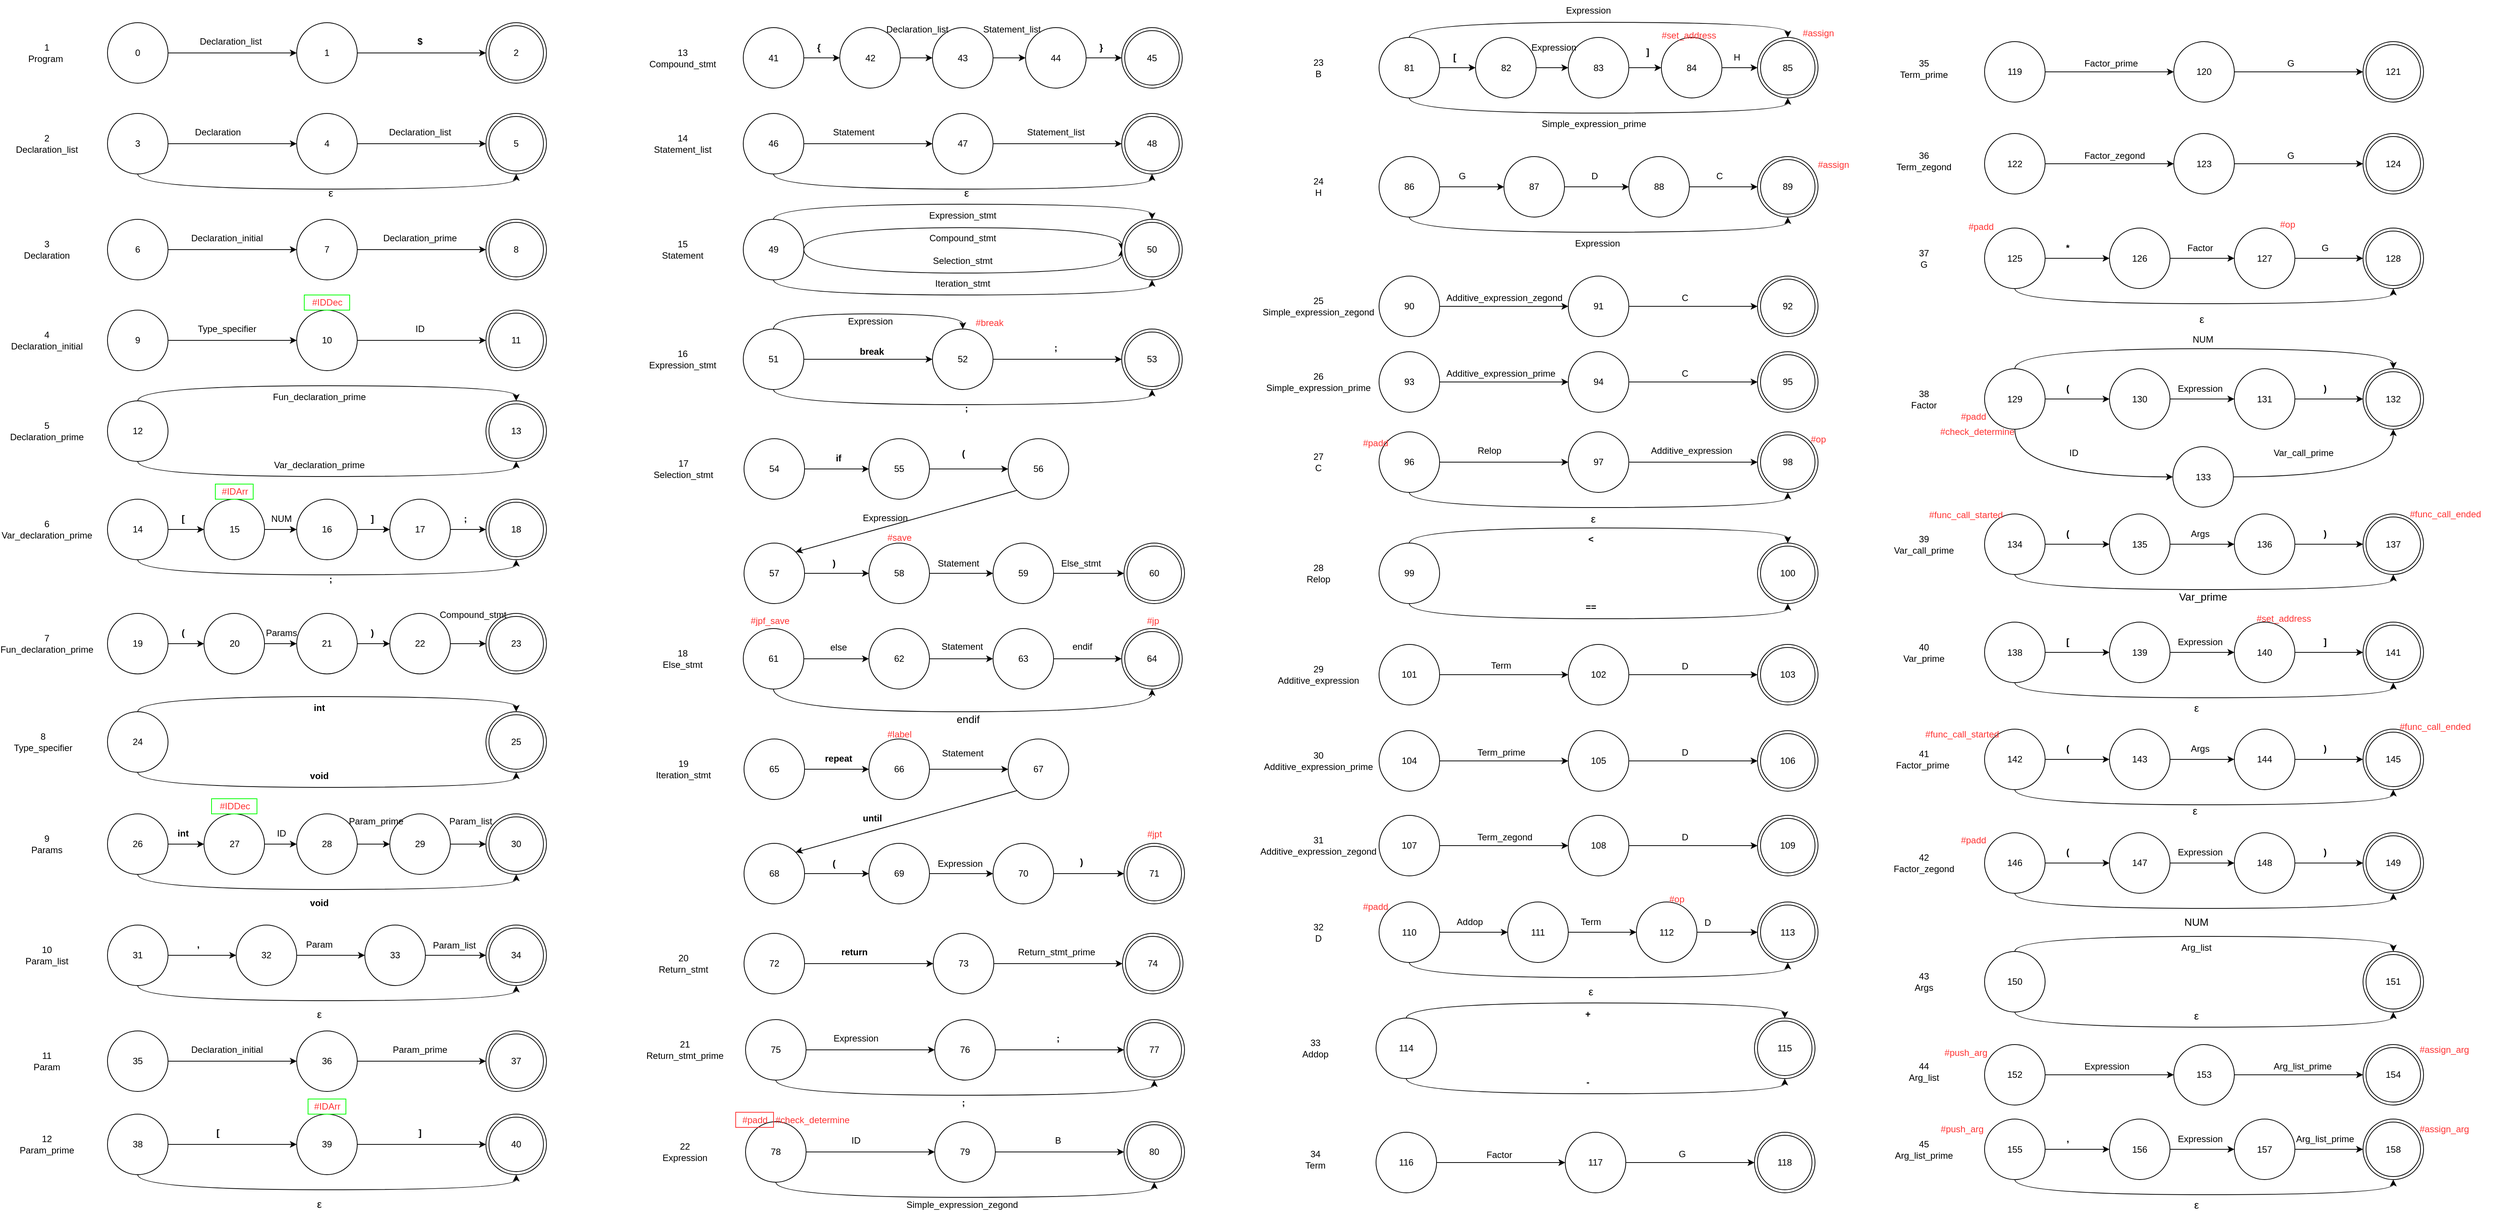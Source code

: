 <mxfile version="16.4.5" type="device"><diagram id="MNAVpY1WxtZEWian5UI8" name="Page-1"><mxGraphModel dx="1749" dy="894" grid="1" gridSize="10" guides="1" tooltips="1" connect="1" arrows="1" fold="1" page="1" pageScale="1" pageWidth="583" pageHeight="827" math="0" shadow="0"><root><mxCell id="0"/><mxCell id="1" parent="0"/><mxCell id="uce1258_7s1UDbZ9BE5X-9" style="edgeStyle=orthogonalEdgeStyle;curved=1;rounded=0;orthogonalLoop=1;jettySize=auto;html=1;entryX=0;entryY=0.5;entryDx=0;entryDy=0;" parent="1" source="uce1258_7s1UDbZ9BE5X-1" target="uce1258_7s1UDbZ9BE5X-5" edge="1"><mxGeometry relative="1" as="geometry"/></mxCell><mxCell id="uce1258_7s1UDbZ9BE5X-1" value="0" style="ellipse;whiteSpace=wrap;html=1;aspect=fixed;" parent="1" vertex="1"><mxGeometry x="160" y="59" width="80" height="80" as="geometry"/></mxCell><mxCell id="uce1258_7s1UDbZ9BE5X-11" style="edgeStyle=orthogonalEdgeStyle;curved=1;rounded=0;orthogonalLoop=1;jettySize=auto;html=1;entryX=0;entryY=0.5;entryDx=0;entryDy=0;" parent="1" source="uce1258_7s1UDbZ9BE5X-5" target="uce1258_7s1UDbZ9BE5X-7" edge="1"><mxGeometry relative="1" as="geometry"/></mxCell><mxCell id="uce1258_7s1UDbZ9BE5X-5" value="1" style="ellipse;whiteSpace=wrap;html=1;aspect=fixed;" parent="1" vertex="1"><mxGeometry x="410" y="59" width="80" height="80" as="geometry"/></mxCell><mxCell id="uce1258_7s1UDbZ9BE5X-7" value="2" style="ellipse;shape=doubleEllipse;whiteSpace=wrap;html=1;aspect=fixed;" parent="1" vertex="1"><mxGeometry x="660" y="59" width="80" height="80" as="geometry"/></mxCell><mxCell id="uce1258_7s1UDbZ9BE5X-12" value="Declaration_list" style="text;html=1;strokeColor=none;fillColor=none;align=center;verticalAlign=middle;whiteSpace=wrap;rounded=0;" parent="1" vertex="1"><mxGeometry x="276" y="69" width="94" height="30" as="geometry"/></mxCell><mxCell id="uce1258_7s1UDbZ9BE5X-13" value="&lt;b&gt;$&lt;/b&gt;" style="text;html=1;strokeColor=none;fillColor=none;align=center;verticalAlign=middle;whiteSpace=wrap;rounded=0;" parent="1" vertex="1"><mxGeometry x="543" y="69" width="60" height="30" as="geometry"/></mxCell><mxCell id="uce1258_7s1UDbZ9BE5X-14" value="1 Program&amp;nbsp;" style="text;html=1;strokeColor=none;fillColor=none;align=center;verticalAlign=middle;whiteSpace=wrap;rounded=0;" parent="1" vertex="1"><mxGeometry x="50" y="84" width="60" height="30" as="geometry"/></mxCell><mxCell id="uce1258_7s1UDbZ9BE5X-15" style="edgeStyle=orthogonalEdgeStyle;curved=1;rounded=0;orthogonalLoop=1;jettySize=auto;html=1;entryX=0;entryY=0.5;entryDx=0;entryDy=0;" parent="1" source="uce1258_7s1UDbZ9BE5X-16" target="uce1258_7s1UDbZ9BE5X-18" edge="1"><mxGeometry relative="1" as="geometry"/></mxCell><mxCell id="uce1258_7s1UDbZ9BE5X-35" style="edgeStyle=orthogonalEdgeStyle;curved=1;rounded=0;orthogonalLoop=1;jettySize=auto;html=1;entryX=0.5;entryY=1;entryDx=0;entryDy=0;exitX=0.5;exitY=1;exitDx=0;exitDy=0;" parent="1" source="uce1258_7s1UDbZ9BE5X-16" target="uce1258_7s1UDbZ9BE5X-19" edge="1"><mxGeometry relative="1" as="geometry"/></mxCell><mxCell id="uce1258_7s1UDbZ9BE5X-16" value="3" style="ellipse;whiteSpace=wrap;html=1;aspect=fixed;" parent="1" vertex="1"><mxGeometry x="160" y="179" width="80" height="80" as="geometry"/></mxCell><mxCell id="uce1258_7s1UDbZ9BE5X-32" style="edgeStyle=orthogonalEdgeStyle;curved=1;rounded=0;orthogonalLoop=1;jettySize=auto;html=1;entryX=0;entryY=0.5;entryDx=0;entryDy=0;" parent="1" source="uce1258_7s1UDbZ9BE5X-18" target="uce1258_7s1UDbZ9BE5X-19" edge="1"><mxGeometry relative="1" as="geometry"><mxPoint x="620" y="219" as="targetPoint"/></mxGeometry></mxCell><mxCell id="uce1258_7s1UDbZ9BE5X-18" value="4" style="ellipse;whiteSpace=wrap;html=1;aspect=fixed;" parent="1" vertex="1"><mxGeometry x="410" y="179" width="80" height="80" as="geometry"/></mxCell><mxCell id="uce1258_7s1UDbZ9BE5X-19" value="5" style="ellipse;shape=doubleEllipse;whiteSpace=wrap;html=1;aspect=fixed;" parent="1" vertex="1"><mxGeometry x="660" y="179" width="80" height="80" as="geometry"/></mxCell><mxCell id="uce1258_7s1UDbZ9BE5X-20" value="Declaration" style="text;html=1;strokeColor=none;fillColor=none;align=center;verticalAlign=middle;whiteSpace=wrap;rounded=0;" parent="1" vertex="1"><mxGeometry x="276" y="189" width="60" height="30" as="geometry"/></mxCell><mxCell id="uce1258_7s1UDbZ9BE5X-22" value="2 Declaration_list" style="text;html=1;strokeColor=none;fillColor=none;align=center;verticalAlign=middle;whiteSpace=wrap;rounded=0;" parent="1" vertex="1"><mxGeometry x="50" y="204" width="60" height="30" as="geometry"/></mxCell><mxCell id="uce1258_7s1UDbZ9BE5X-23" style="edgeStyle=orthogonalEdgeStyle;curved=1;rounded=0;orthogonalLoop=1;jettySize=auto;html=1;entryX=0;entryY=0.5;entryDx=0;entryDy=0;" parent="1" source="uce1258_7s1UDbZ9BE5X-24" target="uce1258_7s1UDbZ9BE5X-26" edge="1"><mxGeometry relative="1" as="geometry"/></mxCell><mxCell id="uce1258_7s1UDbZ9BE5X-24" value="6" style="ellipse;whiteSpace=wrap;html=1;aspect=fixed;" parent="1" vertex="1"><mxGeometry x="160" y="319" width="80" height="80" as="geometry"/></mxCell><mxCell id="uce1258_7s1UDbZ9BE5X-25" style="edgeStyle=orthogonalEdgeStyle;curved=1;rounded=0;orthogonalLoop=1;jettySize=auto;html=1;entryX=0;entryY=0.5;entryDx=0;entryDy=0;" parent="1" source="uce1258_7s1UDbZ9BE5X-26" target="uce1258_7s1UDbZ9BE5X-27" edge="1"><mxGeometry relative="1" as="geometry"/></mxCell><mxCell id="uce1258_7s1UDbZ9BE5X-26" value="7" style="ellipse;whiteSpace=wrap;html=1;aspect=fixed;" parent="1" vertex="1"><mxGeometry x="410" y="319" width="80" height="80" as="geometry"/></mxCell><mxCell id="uce1258_7s1UDbZ9BE5X-27" value="8" style="ellipse;shape=doubleEllipse;whiteSpace=wrap;html=1;aspect=fixed;" parent="1" vertex="1"><mxGeometry x="660" y="319" width="80" height="80" as="geometry"/></mxCell><mxCell id="uce1258_7s1UDbZ9BE5X-28" value="Declaration_initial" style="text;html=1;strokeColor=none;fillColor=none;align=center;verticalAlign=middle;whiteSpace=wrap;rounded=0;" parent="1" vertex="1"><mxGeometry x="287.5" y="329" width="60" height="30" as="geometry"/></mxCell><mxCell id="uce1258_7s1UDbZ9BE5X-29" value="Declaration_prime" style="text;html=1;strokeColor=none;fillColor=none;align=center;verticalAlign=middle;whiteSpace=wrap;rounded=0;" parent="1" vertex="1"><mxGeometry x="543" y="329" width="60" height="30" as="geometry"/></mxCell><mxCell id="uce1258_7s1UDbZ9BE5X-30" value="3 Declaration" style="text;html=1;strokeColor=none;fillColor=none;align=center;verticalAlign=middle;whiteSpace=wrap;rounded=0;" parent="1" vertex="1"><mxGeometry x="50" y="344" width="60" height="30" as="geometry"/></mxCell><mxCell id="uce1258_7s1UDbZ9BE5X-33" value="Declaration_list" style="text;html=1;strokeColor=none;fillColor=none;align=center;verticalAlign=middle;whiteSpace=wrap;rounded=0;" parent="1" vertex="1"><mxGeometry x="543" y="189" width="60" height="30" as="geometry"/></mxCell><mxCell id="uce1258_7s1UDbZ9BE5X-36" value="&lt;font style=&quot;font-size: 14px&quot;&gt;ε&lt;/font&gt;" style="text;whiteSpace=wrap;html=1;" parent="1" vertex="1"><mxGeometry x="450" y="269" width="30" height="30" as="geometry"/></mxCell><mxCell id="uce1258_7s1UDbZ9BE5X-37" style="edgeStyle=orthogonalEdgeStyle;curved=1;rounded=0;orthogonalLoop=1;jettySize=auto;html=1;entryX=0;entryY=0.5;entryDx=0;entryDy=0;" parent="1" source="uce1258_7s1UDbZ9BE5X-38" target="uce1258_7s1UDbZ9BE5X-40" edge="1"><mxGeometry relative="1" as="geometry"/></mxCell><mxCell id="uce1258_7s1UDbZ9BE5X-38" value="9" style="ellipse;whiteSpace=wrap;html=1;aspect=fixed;" parent="1" vertex="1"><mxGeometry x="160" y="439" width="80" height="80" as="geometry"/></mxCell><mxCell id="uce1258_7s1UDbZ9BE5X-39" style="edgeStyle=orthogonalEdgeStyle;curved=1;rounded=0;orthogonalLoop=1;jettySize=auto;html=1;entryX=0;entryY=0.5;entryDx=0;entryDy=0;" parent="1" source="uce1258_7s1UDbZ9BE5X-40" target="uce1258_7s1UDbZ9BE5X-41" edge="1"><mxGeometry relative="1" as="geometry"/></mxCell><mxCell id="uce1258_7s1UDbZ9BE5X-40" value="10" style="ellipse;whiteSpace=wrap;html=1;aspect=fixed;" parent="1" vertex="1"><mxGeometry x="410" y="439" width="80" height="80" as="geometry"/></mxCell><mxCell id="uce1258_7s1UDbZ9BE5X-41" value="11" style="ellipse;shape=doubleEllipse;whiteSpace=wrap;html=1;aspect=fixed;" parent="1" vertex="1"><mxGeometry x="660" y="439" width="80" height="80" as="geometry"/></mxCell><mxCell id="uce1258_7s1UDbZ9BE5X-42" value="Type_specifier" style="text;html=1;strokeColor=none;fillColor=none;align=center;verticalAlign=middle;whiteSpace=wrap;rounded=0;" parent="1" vertex="1"><mxGeometry x="287.5" y="449" width="60" height="30" as="geometry"/></mxCell><mxCell id="uce1258_7s1UDbZ9BE5X-43" value="ID" style="text;html=1;strokeColor=none;fillColor=none;align=center;verticalAlign=middle;whiteSpace=wrap;rounded=0;" parent="1" vertex="1"><mxGeometry x="543" y="449" width="60" height="30" as="geometry"/></mxCell><mxCell id="uce1258_7s1UDbZ9BE5X-44" value="4 Declaration_initial" style="text;html=1;strokeColor=none;fillColor=none;align=center;verticalAlign=middle;whiteSpace=wrap;rounded=0;" parent="1" vertex="1"><mxGeometry x="50" y="464" width="60" height="30" as="geometry"/></mxCell><mxCell id="uce1258_7s1UDbZ9BE5X-61" style="edgeStyle=orthogonalEdgeStyle;curved=1;rounded=0;orthogonalLoop=1;jettySize=auto;html=1;entryX=0.5;entryY=0;entryDx=0;entryDy=0;fontSize=14;exitX=0.5;exitY=0;exitDx=0;exitDy=0;" parent="1" source="uce1258_7s1UDbZ9BE5X-46" target="uce1258_7s1UDbZ9BE5X-49" edge="1"><mxGeometry relative="1" as="geometry"/></mxCell><mxCell id="uce1258_7s1UDbZ9BE5X-62" style="edgeStyle=orthogonalEdgeStyle;curved=1;rounded=0;orthogonalLoop=1;jettySize=auto;html=1;entryX=0.5;entryY=1;entryDx=0;entryDy=0;fontSize=14;exitX=0.5;exitY=1;exitDx=0;exitDy=0;" parent="1" source="uce1258_7s1UDbZ9BE5X-46" target="uce1258_7s1UDbZ9BE5X-49" edge="1"><mxGeometry relative="1" as="geometry"/></mxCell><mxCell id="uce1258_7s1UDbZ9BE5X-46" value="12" style="ellipse;whiteSpace=wrap;html=1;aspect=fixed;" parent="1" vertex="1"><mxGeometry x="160" y="559" width="80" height="80" as="geometry"/></mxCell><mxCell id="uce1258_7s1UDbZ9BE5X-49" value="13" style="ellipse;shape=doubleEllipse;whiteSpace=wrap;html=1;aspect=fixed;" parent="1" vertex="1"><mxGeometry x="660" y="559" width="80" height="80" as="geometry"/></mxCell><mxCell id="uce1258_7s1UDbZ9BE5X-52" value="5 Declaration_prime" style="text;html=1;strokeColor=none;fillColor=none;align=center;verticalAlign=middle;whiteSpace=wrap;rounded=0;" parent="1" vertex="1"><mxGeometry x="50" y="584" width="60" height="30" as="geometry"/></mxCell><mxCell id="uce1258_7s1UDbZ9BE5X-53" style="edgeStyle=orthogonalEdgeStyle;curved=1;rounded=0;orthogonalLoop=1;jettySize=auto;html=1;entryX=0;entryY=0.5;entryDx=0;entryDy=0;" parent="1" source="uce1258_7s1UDbZ9BE5X-54" target="uce1258_7s1UDbZ9BE5X-56" edge="1"><mxGeometry relative="1" as="geometry"/></mxCell><mxCell id="uce1258_7s1UDbZ9BE5X-98" style="edgeStyle=orthogonalEdgeStyle;curved=1;rounded=0;orthogonalLoop=1;jettySize=auto;html=1;entryX=0.5;entryY=1;entryDx=0;entryDy=0;fontSize=14;exitX=0.5;exitY=1;exitDx=0;exitDy=0;" parent="1" source="uce1258_7s1UDbZ9BE5X-54" target="uce1258_7s1UDbZ9BE5X-57" edge="1"><mxGeometry relative="1" as="geometry"/></mxCell><mxCell id="uce1258_7s1UDbZ9BE5X-54" value="14" style="ellipse;whiteSpace=wrap;html=1;aspect=fixed;" parent="1" vertex="1"><mxGeometry x="160" y="689" width="80" height="80" as="geometry"/></mxCell><mxCell id="uce1258_7s1UDbZ9BE5X-91" style="edgeStyle=orthogonalEdgeStyle;curved=1;rounded=0;orthogonalLoop=1;jettySize=auto;html=1;entryX=0;entryY=0.5;entryDx=0;entryDy=0;fontSize=14;" parent="1" source="uce1258_7s1UDbZ9BE5X-56" target="uce1258_7s1UDbZ9BE5X-89" edge="1"><mxGeometry relative="1" as="geometry"/></mxCell><mxCell id="uce1258_7s1UDbZ9BE5X-56" value="15" style="ellipse;whiteSpace=wrap;html=1;aspect=fixed;" parent="1" vertex="1"><mxGeometry x="287.5" y="689" width="80" height="80" as="geometry"/></mxCell><mxCell id="uce1258_7s1UDbZ9BE5X-57" value="18" style="ellipse;shape=doubleEllipse;whiteSpace=wrap;html=1;aspect=fixed;" parent="1" vertex="1"><mxGeometry x="660" y="689" width="80" height="80" as="geometry"/></mxCell><mxCell id="uce1258_7s1UDbZ9BE5X-60" value="6 Var_declaration_prime" style="text;html=1;strokeColor=none;fillColor=none;align=center;verticalAlign=middle;whiteSpace=wrap;rounded=0;" parent="1" vertex="1"><mxGeometry x="50" y="714" width="60" height="30" as="geometry"/></mxCell><mxCell id="uce1258_7s1UDbZ9BE5X-63" value="Fun_declaration_prime" style="text;html=1;strokeColor=none;fillColor=none;align=center;verticalAlign=middle;whiteSpace=wrap;rounded=0;" parent="1" vertex="1"><mxGeometry x="410" y="539" width="60" height="30" as="geometry"/></mxCell><mxCell id="uce1258_7s1UDbZ9BE5X-64" value="Var_declaration_prime" style="text;html=1;strokeColor=none;fillColor=none;align=center;verticalAlign=middle;whiteSpace=wrap;rounded=0;" parent="1" vertex="1"><mxGeometry x="410" y="629" width="60" height="30" as="geometry"/></mxCell><mxCell id="uce1258_7s1UDbZ9BE5X-88" value="7 Fun_declaration_prime" style="text;html=1;strokeColor=none;fillColor=none;align=center;verticalAlign=middle;whiteSpace=wrap;rounded=0;" parent="1" vertex="1"><mxGeometry x="50" y="865" width="60" height="30" as="geometry"/></mxCell><mxCell id="uce1258_7s1UDbZ9BE5X-92" style="edgeStyle=orthogonalEdgeStyle;curved=1;rounded=0;orthogonalLoop=1;jettySize=auto;html=1;entryX=0;entryY=0.5;entryDx=0;entryDy=0;fontSize=14;" parent="1" source="uce1258_7s1UDbZ9BE5X-89" target="uce1258_7s1UDbZ9BE5X-90" edge="1"><mxGeometry relative="1" as="geometry"/></mxCell><mxCell id="uce1258_7s1UDbZ9BE5X-89" value="16" style="ellipse;whiteSpace=wrap;html=1;aspect=fixed;" parent="1" vertex="1"><mxGeometry x="410" y="689" width="80" height="80" as="geometry"/></mxCell><mxCell id="uce1258_7s1UDbZ9BE5X-93" style="edgeStyle=orthogonalEdgeStyle;curved=1;rounded=0;orthogonalLoop=1;jettySize=auto;html=1;entryX=0;entryY=0.5;entryDx=0;entryDy=0;fontSize=14;" parent="1" source="uce1258_7s1UDbZ9BE5X-90" target="uce1258_7s1UDbZ9BE5X-57" edge="1"><mxGeometry relative="1" as="geometry"/></mxCell><mxCell id="uce1258_7s1UDbZ9BE5X-90" value="17" style="ellipse;whiteSpace=wrap;html=1;aspect=fixed;" parent="1" vertex="1"><mxGeometry x="533" y="689" width="80" height="80" as="geometry"/></mxCell><mxCell id="uce1258_7s1UDbZ9BE5X-94" value="&lt;b&gt;[&lt;/b&gt;" style="text;html=1;strokeColor=none;fillColor=none;align=center;verticalAlign=middle;whiteSpace=wrap;rounded=0;" parent="1" vertex="1"><mxGeometry x="230" y="700" width="60" height="30" as="geometry"/></mxCell><mxCell id="uce1258_7s1UDbZ9BE5X-95" value="NUM" style="text;html=1;strokeColor=none;fillColor=none;align=center;verticalAlign=middle;whiteSpace=wrap;rounded=0;" parent="1" vertex="1"><mxGeometry x="360" y="700" width="60" height="30" as="geometry"/></mxCell><mxCell id="uce1258_7s1UDbZ9BE5X-96" value="&lt;b&gt;]&lt;/b&gt;" style="text;html=1;strokeColor=none;fillColor=none;align=center;verticalAlign=middle;whiteSpace=wrap;rounded=0;" parent="1" vertex="1"><mxGeometry x="480" y="700" width="60" height="30" as="geometry"/></mxCell><mxCell id="uce1258_7s1UDbZ9BE5X-97" value="&lt;b&gt;;&lt;/b&gt;" style="text;html=1;strokeColor=none;fillColor=none;align=center;verticalAlign=middle;whiteSpace=wrap;rounded=0;" parent="1" vertex="1"><mxGeometry x="603" y="700" width="60" height="30" as="geometry"/></mxCell><mxCell id="uce1258_7s1UDbZ9BE5X-99" value="&lt;b&gt;;&lt;/b&gt;" style="text;html=1;strokeColor=none;fillColor=none;align=center;verticalAlign=middle;whiteSpace=wrap;rounded=0;" parent="1" vertex="1"><mxGeometry x="425" y="780" width="60" height="30" as="geometry"/></mxCell><mxCell id="uce1258_7s1UDbZ9BE5X-103" style="edgeStyle=orthogonalEdgeStyle;curved=1;rounded=0;orthogonalLoop=1;jettySize=auto;html=1;entryX=0;entryY=0.5;entryDx=0;entryDy=0;" parent="1" source="uce1258_7s1UDbZ9BE5X-105" target="uce1258_7s1UDbZ9BE5X-107" edge="1"><mxGeometry relative="1" as="geometry"/></mxCell><mxCell id="uce1258_7s1UDbZ9BE5X-105" value="19" style="ellipse;whiteSpace=wrap;html=1;aspect=fixed;" parent="1" vertex="1"><mxGeometry x="160" y="840" width="80" height="80" as="geometry"/></mxCell><mxCell id="uce1258_7s1UDbZ9BE5X-106" style="edgeStyle=orthogonalEdgeStyle;curved=1;rounded=0;orthogonalLoop=1;jettySize=auto;html=1;entryX=0;entryY=0.5;entryDx=0;entryDy=0;fontSize=14;" parent="1" source="uce1258_7s1UDbZ9BE5X-107" target="uce1258_7s1UDbZ9BE5X-110" edge="1"><mxGeometry relative="1" as="geometry"/></mxCell><mxCell id="uce1258_7s1UDbZ9BE5X-107" value="20" style="ellipse;whiteSpace=wrap;html=1;aspect=fixed;" parent="1" vertex="1"><mxGeometry x="287.5" y="840" width="80" height="80" as="geometry"/></mxCell><mxCell id="uce1258_7s1UDbZ9BE5X-108" value="23" style="ellipse;shape=doubleEllipse;whiteSpace=wrap;html=1;aspect=fixed;" parent="1" vertex="1"><mxGeometry x="660" y="840" width="80" height="80" as="geometry"/></mxCell><mxCell id="uce1258_7s1UDbZ9BE5X-109" style="edgeStyle=orthogonalEdgeStyle;curved=1;rounded=0;orthogonalLoop=1;jettySize=auto;html=1;entryX=0;entryY=0.5;entryDx=0;entryDy=0;fontSize=14;" parent="1" source="uce1258_7s1UDbZ9BE5X-110" target="uce1258_7s1UDbZ9BE5X-112" edge="1"><mxGeometry relative="1" as="geometry"/></mxCell><mxCell id="uce1258_7s1UDbZ9BE5X-110" value="21" style="ellipse;whiteSpace=wrap;html=1;aspect=fixed;" parent="1" vertex="1"><mxGeometry x="410" y="840" width="80" height="80" as="geometry"/></mxCell><mxCell id="uce1258_7s1UDbZ9BE5X-111" style="edgeStyle=orthogonalEdgeStyle;curved=1;rounded=0;orthogonalLoop=1;jettySize=auto;html=1;entryX=0;entryY=0.5;entryDx=0;entryDy=0;fontSize=14;" parent="1" source="uce1258_7s1UDbZ9BE5X-112" target="uce1258_7s1UDbZ9BE5X-108" edge="1"><mxGeometry relative="1" as="geometry"/></mxCell><mxCell id="uce1258_7s1UDbZ9BE5X-112" value="22" style="ellipse;whiteSpace=wrap;html=1;aspect=fixed;" parent="1" vertex="1"><mxGeometry x="533" y="840" width="80" height="80" as="geometry"/></mxCell><mxCell id="uce1258_7s1UDbZ9BE5X-113" value="&lt;b&gt;(&lt;/b&gt;" style="text;html=1;strokeColor=none;fillColor=none;align=center;verticalAlign=middle;whiteSpace=wrap;rounded=0;" parent="1" vertex="1"><mxGeometry x="230" y="851" width="60" height="30" as="geometry"/></mxCell><mxCell id="uce1258_7s1UDbZ9BE5X-114" value="Params" style="text;html=1;strokeColor=none;fillColor=none;align=center;verticalAlign=middle;whiteSpace=wrap;rounded=0;" parent="1" vertex="1"><mxGeometry x="360" y="851" width="60" height="30" as="geometry"/></mxCell><mxCell id="uce1258_7s1UDbZ9BE5X-115" value="&lt;b&gt;)&lt;/b&gt;" style="text;html=1;strokeColor=none;fillColor=none;align=center;verticalAlign=middle;whiteSpace=wrap;rounded=0;" parent="1" vertex="1"><mxGeometry x="480" y="851" width="60" height="30" as="geometry"/></mxCell><mxCell id="uce1258_7s1UDbZ9BE5X-116" value="Compound_stmt" style="text;html=1;strokeColor=none;fillColor=none;align=center;verticalAlign=middle;whiteSpace=wrap;rounded=0;" parent="1" vertex="1"><mxGeometry x="613" y="827" width="60" height="30" as="geometry"/></mxCell><mxCell id="uce1258_7s1UDbZ9BE5X-125" style="edgeStyle=orthogonalEdgeStyle;curved=1;rounded=0;orthogonalLoop=1;jettySize=auto;html=1;entryX=0.5;entryY=0;entryDx=0;entryDy=0;fontSize=14;exitX=0.5;exitY=0;exitDx=0;exitDy=0;" parent="1" source="uce1258_7s1UDbZ9BE5X-127" target="uce1258_7s1UDbZ9BE5X-128" edge="1"><mxGeometry relative="1" as="geometry"/></mxCell><mxCell id="uce1258_7s1UDbZ9BE5X-126" style="edgeStyle=orthogonalEdgeStyle;curved=1;rounded=0;orthogonalLoop=1;jettySize=auto;html=1;entryX=0.5;entryY=1;entryDx=0;entryDy=0;fontSize=14;exitX=0.5;exitY=1;exitDx=0;exitDy=0;" parent="1" source="uce1258_7s1UDbZ9BE5X-127" target="uce1258_7s1UDbZ9BE5X-128" edge="1"><mxGeometry relative="1" as="geometry"/></mxCell><mxCell id="uce1258_7s1UDbZ9BE5X-127" value="24" style="ellipse;whiteSpace=wrap;html=1;aspect=fixed;" parent="1" vertex="1"><mxGeometry x="160" y="969.99" width="80" height="80" as="geometry"/></mxCell><mxCell id="uce1258_7s1UDbZ9BE5X-128" value="25" style="ellipse;shape=doubleEllipse;whiteSpace=wrap;html=1;aspect=fixed;" parent="1" vertex="1"><mxGeometry x="660" y="969.99" width="80" height="80" as="geometry"/></mxCell><mxCell id="uce1258_7s1UDbZ9BE5X-129" value="8 Type_specifier" style="text;html=1;strokeColor=none;fillColor=none;align=center;verticalAlign=middle;whiteSpace=wrap;rounded=0;" parent="1" vertex="1"><mxGeometry x="45" y="995" width="60" height="30" as="geometry"/></mxCell><mxCell id="uce1258_7s1UDbZ9BE5X-130" value="&lt;b&gt;int&lt;/b&gt;" style="text;html=1;strokeColor=none;fillColor=none;align=center;verticalAlign=middle;whiteSpace=wrap;rounded=0;" parent="1" vertex="1"><mxGeometry x="410" y="949.99" width="60" height="30" as="geometry"/></mxCell><mxCell id="uce1258_7s1UDbZ9BE5X-131" value="&lt;b&gt;void&lt;/b&gt;" style="text;html=1;strokeColor=none;fillColor=none;align=center;verticalAlign=middle;whiteSpace=wrap;rounded=0;" parent="1" vertex="1"><mxGeometry x="410" y="1039.99" width="60" height="30" as="geometry"/></mxCell><mxCell id="uce1258_7s1UDbZ9BE5X-132" value="9 &lt;br&gt;Params" style="text;html=1;strokeColor=none;fillColor=none;align=center;verticalAlign=middle;whiteSpace=wrap;rounded=0;" parent="1" vertex="1"><mxGeometry x="50" y="1130" width="60" height="30" as="geometry"/></mxCell><mxCell id="uce1258_7s1UDbZ9BE5X-133" style="edgeStyle=orthogonalEdgeStyle;curved=1;rounded=0;orthogonalLoop=1;jettySize=auto;html=1;entryX=0;entryY=0.5;entryDx=0;entryDy=0;" parent="1" source="uce1258_7s1UDbZ9BE5X-134" target="uce1258_7s1UDbZ9BE5X-136" edge="1"><mxGeometry relative="1" as="geometry"/></mxCell><mxCell id="uce1258_7s1UDbZ9BE5X-146" style="edgeStyle=orthogonalEdgeStyle;curved=1;rounded=0;orthogonalLoop=1;jettySize=auto;html=1;entryX=0.5;entryY=1;entryDx=0;entryDy=0;fontSize=14;exitX=0.5;exitY=1;exitDx=0;exitDy=0;" parent="1" source="uce1258_7s1UDbZ9BE5X-134" target="uce1258_7s1UDbZ9BE5X-137" edge="1"><mxGeometry relative="1" as="geometry"/></mxCell><mxCell id="uce1258_7s1UDbZ9BE5X-134" value="26" style="ellipse;whiteSpace=wrap;html=1;aspect=fixed;" parent="1" vertex="1"><mxGeometry x="160" y="1105" width="80" height="80" as="geometry"/></mxCell><mxCell id="uce1258_7s1UDbZ9BE5X-135" style="edgeStyle=orthogonalEdgeStyle;curved=1;rounded=0;orthogonalLoop=1;jettySize=auto;html=1;entryX=0;entryY=0.5;entryDx=0;entryDy=0;fontSize=14;" parent="1" source="uce1258_7s1UDbZ9BE5X-136" target="uce1258_7s1UDbZ9BE5X-139" edge="1"><mxGeometry relative="1" as="geometry"/></mxCell><mxCell id="uce1258_7s1UDbZ9BE5X-136" value="27" style="ellipse;whiteSpace=wrap;html=1;aspect=fixed;" parent="1" vertex="1"><mxGeometry x="287.5" y="1105" width="80" height="80" as="geometry"/></mxCell><mxCell id="uce1258_7s1UDbZ9BE5X-137" value="30" style="ellipse;shape=doubleEllipse;whiteSpace=wrap;html=1;aspect=fixed;" parent="1" vertex="1"><mxGeometry x="660" y="1105" width="80" height="80" as="geometry"/></mxCell><mxCell id="uce1258_7s1UDbZ9BE5X-138" style="edgeStyle=orthogonalEdgeStyle;curved=1;rounded=0;orthogonalLoop=1;jettySize=auto;html=1;entryX=0;entryY=0.5;entryDx=0;entryDy=0;fontSize=14;" parent="1" source="uce1258_7s1UDbZ9BE5X-139" target="uce1258_7s1UDbZ9BE5X-141" edge="1"><mxGeometry relative="1" as="geometry"/></mxCell><mxCell id="uce1258_7s1UDbZ9BE5X-139" value="28" style="ellipse;whiteSpace=wrap;html=1;aspect=fixed;" parent="1" vertex="1"><mxGeometry x="410" y="1105" width="80" height="80" as="geometry"/></mxCell><mxCell id="uce1258_7s1UDbZ9BE5X-140" style="edgeStyle=orthogonalEdgeStyle;curved=1;rounded=0;orthogonalLoop=1;jettySize=auto;html=1;entryX=0;entryY=0.5;entryDx=0;entryDy=0;fontSize=14;" parent="1" source="uce1258_7s1UDbZ9BE5X-141" target="uce1258_7s1UDbZ9BE5X-137" edge="1"><mxGeometry relative="1" as="geometry"/></mxCell><mxCell id="uce1258_7s1UDbZ9BE5X-141" value="29" style="ellipse;whiteSpace=wrap;html=1;aspect=fixed;" parent="1" vertex="1"><mxGeometry x="533" y="1105" width="80" height="80" as="geometry"/></mxCell><mxCell id="uce1258_7s1UDbZ9BE5X-142" value="&lt;b&gt;int&lt;/b&gt;" style="text;html=1;strokeColor=none;fillColor=none;align=center;verticalAlign=middle;whiteSpace=wrap;rounded=0;" parent="1" vertex="1"><mxGeometry x="230" y="1116" width="60" height="30" as="geometry"/></mxCell><mxCell id="uce1258_7s1UDbZ9BE5X-143" value="ID" style="text;html=1;strokeColor=none;fillColor=none;align=center;verticalAlign=middle;whiteSpace=wrap;rounded=0;" parent="1" vertex="1"><mxGeometry x="360" y="1116" width="60" height="30" as="geometry"/></mxCell><mxCell id="uce1258_7s1UDbZ9BE5X-144" value="Param_prime" style="text;html=1;strokeColor=none;fillColor=none;align=center;verticalAlign=middle;whiteSpace=wrap;rounded=0;" parent="1" vertex="1"><mxGeometry x="485" y="1100" width="60" height="30" as="geometry"/></mxCell><mxCell id="uce1258_7s1UDbZ9BE5X-145" value="Param_list" style="text;html=1;strokeColor=none;fillColor=none;align=center;verticalAlign=middle;whiteSpace=wrap;rounded=0;" parent="1" vertex="1"><mxGeometry x="610" y="1100" width="60" height="30" as="geometry"/></mxCell><mxCell id="uce1258_7s1UDbZ9BE5X-147" value="&lt;b&gt;void&lt;/b&gt;" style="text;html=1;strokeColor=none;fillColor=none;align=center;verticalAlign=middle;whiteSpace=wrap;rounded=0;" parent="1" vertex="1"><mxGeometry x="410" y="1208" width="60" height="30" as="geometry"/></mxCell><mxCell id="uce1258_7s1UDbZ9BE5X-148" value="10 Param_list" style="text;html=1;strokeColor=none;fillColor=none;align=center;verticalAlign=middle;whiteSpace=wrap;rounded=0;" parent="1" vertex="1"><mxGeometry x="50" y="1277" width="60" height="30" as="geometry"/></mxCell><mxCell id="uce1258_7s1UDbZ9BE5X-149" style="edgeStyle=orthogonalEdgeStyle;curved=1;rounded=0;orthogonalLoop=1;jettySize=auto;html=1;entryX=0;entryY=0.5;entryDx=0;entryDy=0;" parent="1" source="uce1258_7s1UDbZ9BE5X-151" target="uce1258_7s1UDbZ9BE5X-153" edge="1"><mxGeometry relative="1" as="geometry"/></mxCell><mxCell id="uce1258_7s1UDbZ9BE5X-150" style="edgeStyle=orthogonalEdgeStyle;curved=1;rounded=0;orthogonalLoop=1;jettySize=auto;html=1;entryX=0.5;entryY=1;entryDx=0;entryDy=0;fontSize=14;exitX=0.5;exitY=1;exitDx=0;exitDy=0;" parent="1" source="uce1258_7s1UDbZ9BE5X-151" target="uce1258_7s1UDbZ9BE5X-154" edge="1"><mxGeometry relative="1" as="geometry"/></mxCell><mxCell id="uce1258_7s1UDbZ9BE5X-151" value="31" style="ellipse;whiteSpace=wrap;html=1;aspect=fixed;" parent="1" vertex="1"><mxGeometry x="160" y="1252" width="80" height="80" as="geometry"/></mxCell><mxCell id="uce1258_7s1UDbZ9BE5X-152" style="edgeStyle=orthogonalEdgeStyle;curved=1;rounded=0;orthogonalLoop=1;jettySize=auto;html=1;entryX=0;entryY=0.5;entryDx=0;entryDy=0;fontSize=14;" parent="1" source="uce1258_7s1UDbZ9BE5X-153" target="uce1258_7s1UDbZ9BE5X-156" edge="1"><mxGeometry relative="1" as="geometry"/></mxCell><mxCell id="uce1258_7s1UDbZ9BE5X-153" value="32" style="ellipse;whiteSpace=wrap;html=1;aspect=fixed;" parent="1" vertex="1"><mxGeometry x="330" y="1252" width="80" height="80" as="geometry"/></mxCell><mxCell id="uce1258_7s1UDbZ9BE5X-154" value="34" style="ellipse;shape=doubleEllipse;whiteSpace=wrap;html=1;aspect=fixed;" parent="1" vertex="1"><mxGeometry x="660" y="1252" width="80" height="80" as="geometry"/></mxCell><mxCell id="uce1258_7s1UDbZ9BE5X-164" style="edgeStyle=orthogonalEdgeStyle;curved=1;rounded=0;orthogonalLoop=1;jettySize=auto;html=1;entryX=0;entryY=0.5;entryDx=0;entryDy=0;fontSize=14;" parent="1" source="uce1258_7s1UDbZ9BE5X-156" target="uce1258_7s1UDbZ9BE5X-154" edge="1"><mxGeometry relative="1" as="geometry"/></mxCell><mxCell id="uce1258_7s1UDbZ9BE5X-156" value="33" style="ellipse;whiteSpace=wrap;html=1;aspect=fixed;" parent="1" vertex="1"><mxGeometry x="500" y="1252" width="80" height="80" as="geometry"/></mxCell><mxCell id="uce1258_7s1UDbZ9BE5X-159" value="&lt;b&gt;,&lt;/b&gt;" style="text;html=1;strokeColor=none;fillColor=none;align=center;verticalAlign=middle;whiteSpace=wrap;rounded=0;" parent="1" vertex="1"><mxGeometry x="250" y="1263" width="60" height="30" as="geometry"/></mxCell><mxCell id="uce1258_7s1UDbZ9BE5X-160" value="Param" style="text;html=1;strokeColor=none;fillColor=none;align=center;verticalAlign=middle;whiteSpace=wrap;rounded=0;" parent="1" vertex="1"><mxGeometry x="410" y="1263" width="60" height="30" as="geometry"/></mxCell><mxCell id="uce1258_7s1UDbZ9BE5X-163" value="&lt;span style=&quot;font-size: 14px ; text-align: left&quot;&gt;ε&lt;/span&gt;" style="text;html=1;strokeColor=none;fillColor=none;align=center;verticalAlign=middle;whiteSpace=wrap;rounded=0;" parent="1" vertex="1"><mxGeometry x="410" y="1355" width="60" height="30" as="geometry"/></mxCell><mxCell id="uce1258_7s1UDbZ9BE5X-165" value="&lt;font style=&quot;font-size: 12px&quot;&gt;Param_list&lt;/font&gt;" style="text;whiteSpace=wrap;html=1;fontSize=14;" parent="1" vertex="1"><mxGeometry x="588" y="1263" width="62" height="30" as="geometry"/></mxCell><mxCell id="uce1258_7s1UDbZ9BE5X-166" style="edgeStyle=orthogonalEdgeStyle;curved=1;rounded=0;orthogonalLoop=1;jettySize=auto;html=1;entryX=0;entryY=0.5;entryDx=0;entryDy=0;" parent="1" source="uce1258_7s1UDbZ9BE5X-167" target="uce1258_7s1UDbZ9BE5X-169" edge="1"><mxGeometry relative="1" as="geometry"/></mxCell><mxCell id="uce1258_7s1UDbZ9BE5X-167" value="35" style="ellipse;whiteSpace=wrap;html=1;aspect=fixed;" parent="1" vertex="1"><mxGeometry x="160" y="1392" width="80" height="80" as="geometry"/></mxCell><mxCell id="uce1258_7s1UDbZ9BE5X-168" style="edgeStyle=orthogonalEdgeStyle;curved=1;rounded=0;orthogonalLoop=1;jettySize=auto;html=1;entryX=0;entryY=0.5;entryDx=0;entryDy=0;" parent="1" source="uce1258_7s1UDbZ9BE5X-169" target="uce1258_7s1UDbZ9BE5X-170" edge="1"><mxGeometry relative="1" as="geometry"/></mxCell><mxCell id="uce1258_7s1UDbZ9BE5X-169" value="36" style="ellipse;whiteSpace=wrap;html=1;aspect=fixed;" parent="1" vertex="1"><mxGeometry x="410" y="1392" width="80" height="80" as="geometry"/></mxCell><mxCell id="uce1258_7s1UDbZ9BE5X-170" value="37" style="ellipse;shape=doubleEllipse;whiteSpace=wrap;html=1;aspect=fixed;" parent="1" vertex="1"><mxGeometry x="660" y="1392" width="80" height="80" as="geometry"/></mxCell><mxCell id="uce1258_7s1UDbZ9BE5X-171" value="Declaration_initial" style="text;html=1;strokeColor=none;fillColor=none;align=center;verticalAlign=middle;whiteSpace=wrap;rounded=0;" parent="1" vertex="1"><mxGeometry x="287.5" y="1402" width="60" height="30" as="geometry"/></mxCell><mxCell id="uce1258_7s1UDbZ9BE5X-172" value="Param_prime" style="text;html=1;strokeColor=none;fillColor=none;align=center;verticalAlign=middle;whiteSpace=wrap;rounded=0;" parent="1" vertex="1"><mxGeometry x="543" y="1402" width="60" height="30" as="geometry"/></mxCell><mxCell id="uce1258_7s1UDbZ9BE5X-173" value="11&lt;br&gt;Param" style="text;html=1;strokeColor=none;fillColor=none;align=center;verticalAlign=middle;whiteSpace=wrap;rounded=0;" parent="1" vertex="1"><mxGeometry x="50" y="1417" width="60" height="30" as="geometry"/></mxCell><mxCell id="uce1258_7s1UDbZ9BE5X-174" style="edgeStyle=orthogonalEdgeStyle;curved=1;rounded=0;orthogonalLoop=1;jettySize=auto;html=1;entryX=0;entryY=0.5;entryDx=0;entryDy=0;" parent="1" source="uce1258_7s1UDbZ9BE5X-176" target="uce1258_7s1UDbZ9BE5X-178" edge="1"><mxGeometry relative="1" as="geometry"/></mxCell><mxCell id="uce1258_7s1UDbZ9BE5X-175" style="edgeStyle=orthogonalEdgeStyle;curved=1;rounded=0;orthogonalLoop=1;jettySize=auto;html=1;entryX=0.5;entryY=1;entryDx=0;entryDy=0;exitX=0.5;exitY=1;exitDx=0;exitDy=0;" parent="1" source="uce1258_7s1UDbZ9BE5X-176" target="uce1258_7s1UDbZ9BE5X-179" edge="1"><mxGeometry relative="1" as="geometry"/></mxCell><mxCell id="uce1258_7s1UDbZ9BE5X-176" value="38" style="ellipse;whiteSpace=wrap;html=1;aspect=fixed;" parent="1" vertex="1"><mxGeometry x="160" y="1502" width="80" height="80" as="geometry"/></mxCell><mxCell id="uce1258_7s1UDbZ9BE5X-177" style="edgeStyle=orthogonalEdgeStyle;curved=1;rounded=0;orthogonalLoop=1;jettySize=auto;html=1;entryX=0;entryY=0.5;entryDx=0;entryDy=0;" parent="1" source="uce1258_7s1UDbZ9BE5X-178" target="uce1258_7s1UDbZ9BE5X-179" edge="1"><mxGeometry relative="1" as="geometry"><mxPoint x="620" y="1542" as="targetPoint"/></mxGeometry></mxCell><mxCell id="uce1258_7s1UDbZ9BE5X-178" value="39" style="ellipse;whiteSpace=wrap;html=1;aspect=fixed;" parent="1" vertex="1"><mxGeometry x="410" y="1502" width="80" height="80" as="geometry"/></mxCell><mxCell id="uce1258_7s1UDbZ9BE5X-179" value="40" style="ellipse;shape=doubleEllipse;whiteSpace=wrap;html=1;aspect=fixed;" parent="1" vertex="1"><mxGeometry x="660" y="1502" width="80" height="80" as="geometry"/></mxCell><mxCell id="uce1258_7s1UDbZ9BE5X-180" value="&lt;b&gt;[&lt;/b&gt;" style="text;html=1;strokeColor=none;fillColor=none;align=center;verticalAlign=middle;whiteSpace=wrap;rounded=0;" parent="1" vertex="1"><mxGeometry x="276" y="1512" width="60" height="30" as="geometry"/></mxCell><mxCell id="uce1258_7s1UDbZ9BE5X-181" value="12 Param_prime" style="text;html=1;strokeColor=none;fillColor=none;align=center;verticalAlign=middle;whiteSpace=wrap;rounded=0;" parent="1" vertex="1"><mxGeometry x="50" y="1527" width="60" height="30" as="geometry"/></mxCell><mxCell id="uce1258_7s1UDbZ9BE5X-182" value="&lt;b&gt;]&lt;/b&gt;" style="text;html=1;strokeColor=none;fillColor=none;align=center;verticalAlign=middle;whiteSpace=wrap;rounded=0;" parent="1" vertex="1"><mxGeometry x="543" y="1512" width="60" height="30" as="geometry"/></mxCell><mxCell id="uce1258_7s1UDbZ9BE5X-183" value="&lt;span style=&quot;font-size: 14px ; text-align: left&quot;&gt;ε&lt;/span&gt;" style="text;html=1;strokeColor=none;fillColor=none;align=center;verticalAlign=middle;whiteSpace=wrap;rounded=0;" parent="1" vertex="1"><mxGeometry x="410" y="1606" width="60" height="30" as="geometry"/></mxCell><mxCell id="uce1258_7s1UDbZ9BE5X-184" value="13 Compound_stmt" style="text;html=1;strokeColor=none;fillColor=none;align=center;verticalAlign=middle;whiteSpace=wrap;rounded=0;" parent="1" vertex="1"><mxGeometry x="890" y="90.5" width="60" height="30" as="geometry"/></mxCell><mxCell id="uce1258_7s1UDbZ9BE5X-185" style="edgeStyle=orthogonalEdgeStyle;curved=1;rounded=0;orthogonalLoop=1;jettySize=auto;html=1;entryX=0;entryY=0.5;entryDx=0;entryDy=0;" parent="1" source="uce1258_7s1UDbZ9BE5X-186" target="uce1258_7s1UDbZ9BE5X-188" edge="1"><mxGeometry relative="1" as="geometry"/></mxCell><mxCell id="uce1258_7s1UDbZ9BE5X-186" value="41" style="ellipse;whiteSpace=wrap;html=1;aspect=fixed;" parent="1" vertex="1"><mxGeometry x="1000" y="65.5" width="80" height="80" as="geometry"/></mxCell><mxCell id="uce1258_7s1UDbZ9BE5X-187" style="edgeStyle=orthogonalEdgeStyle;curved=1;rounded=0;orthogonalLoop=1;jettySize=auto;html=1;entryX=0;entryY=0.5;entryDx=0;entryDy=0;fontSize=14;" parent="1" source="uce1258_7s1UDbZ9BE5X-188" target="uce1258_7s1UDbZ9BE5X-191" edge="1"><mxGeometry relative="1" as="geometry"/></mxCell><mxCell id="uce1258_7s1UDbZ9BE5X-188" value="42" style="ellipse;whiteSpace=wrap;html=1;aspect=fixed;" parent="1" vertex="1"><mxGeometry x="1127.5" y="65.5" width="80" height="80" as="geometry"/></mxCell><mxCell id="uce1258_7s1UDbZ9BE5X-189" value="45" style="ellipse;shape=doubleEllipse;whiteSpace=wrap;html=1;aspect=fixed;" parent="1" vertex="1"><mxGeometry x="1500" y="65.5" width="80" height="80" as="geometry"/></mxCell><mxCell id="uce1258_7s1UDbZ9BE5X-190" style="edgeStyle=orthogonalEdgeStyle;curved=1;rounded=0;orthogonalLoop=1;jettySize=auto;html=1;entryX=0;entryY=0.5;entryDx=0;entryDy=0;fontSize=14;" parent="1" source="uce1258_7s1UDbZ9BE5X-191" target="uce1258_7s1UDbZ9BE5X-193" edge="1"><mxGeometry relative="1" as="geometry"/></mxCell><mxCell id="uce1258_7s1UDbZ9BE5X-191" value="43" style="ellipse;whiteSpace=wrap;html=1;aspect=fixed;" parent="1" vertex="1"><mxGeometry x="1250" y="65.5" width="80" height="80" as="geometry"/></mxCell><mxCell id="uce1258_7s1UDbZ9BE5X-192" style="edgeStyle=orthogonalEdgeStyle;curved=1;rounded=0;orthogonalLoop=1;jettySize=auto;html=1;entryX=0;entryY=0.5;entryDx=0;entryDy=0;fontSize=14;" parent="1" source="uce1258_7s1UDbZ9BE5X-193" target="uce1258_7s1UDbZ9BE5X-189" edge="1"><mxGeometry relative="1" as="geometry"/></mxCell><mxCell id="uce1258_7s1UDbZ9BE5X-193" value="44" style="ellipse;whiteSpace=wrap;html=1;aspect=fixed;" parent="1" vertex="1"><mxGeometry x="1373" y="65.5" width="80" height="80" as="geometry"/></mxCell><mxCell id="uce1258_7s1UDbZ9BE5X-194" value="&lt;b&gt;{&lt;/b&gt;" style="text;html=1;strokeColor=none;fillColor=none;align=center;verticalAlign=middle;whiteSpace=wrap;rounded=0;" parent="1" vertex="1"><mxGeometry x="1070" y="76.5" width="60" height="30" as="geometry"/></mxCell><mxCell id="uce1258_7s1UDbZ9BE5X-195" value="Declaration_list" style="text;html=1;strokeColor=none;fillColor=none;align=center;verticalAlign=middle;whiteSpace=wrap;rounded=0;" parent="1" vertex="1"><mxGeometry x="1200" y="52.5" width="60" height="30" as="geometry"/></mxCell><mxCell id="uce1258_7s1UDbZ9BE5X-196" value="Statement_list" style="text;html=1;strokeColor=none;fillColor=none;align=center;verticalAlign=middle;whiteSpace=wrap;rounded=0;" parent="1" vertex="1"><mxGeometry x="1325" y="52.5" width="60" height="30" as="geometry"/></mxCell><mxCell id="uce1258_7s1UDbZ9BE5X-197" value="&lt;b&gt;}&lt;/b&gt;" style="text;html=1;strokeColor=none;fillColor=none;align=center;verticalAlign=middle;whiteSpace=wrap;rounded=0;" parent="1" vertex="1"><mxGeometry x="1443" y="76.5" width="60" height="30" as="geometry"/></mxCell><mxCell id="uce1258_7s1UDbZ9BE5X-198" style="edgeStyle=orthogonalEdgeStyle;curved=1;rounded=0;orthogonalLoop=1;jettySize=auto;html=1;entryX=0;entryY=0.5;entryDx=0;entryDy=0;" parent="1" source="uce1258_7s1UDbZ9BE5X-200" target="uce1258_7s1UDbZ9BE5X-202" edge="1"><mxGeometry relative="1" as="geometry"/></mxCell><mxCell id="uce1258_7s1UDbZ9BE5X-199" style="edgeStyle=orthogonalEdgeStyle;curved=1;rounded=0;orthogonalLoop=1;jettySize=auto;html=1;entryX=0.5;entryY=1;entryDx=0;entryDy=0;exitX=0.5;exitY=1;exitDx=0;exitDy=0;" parent="1" source="uce1258_7s1UDbZ9BE5X-200" target="uce1258_7s1UDbZ9BE5X-203" edge="1"><mxGeometry relative="1" as="geometry"/></mxCell><mxCell id="uce1258_7s1UDbZ9BE5X-200" value="46" style="ellipse;whiteSpace=wrap;html=1;aspect=fixed;" parent="1" vertex="1"><mxGeometry x="1000" y="179" width="80" height="80" as="geometry"/></mxCell><mxCell id="uce1258_7s1UDbZ9BE5X-201" style="edgeStyle=orthogonalEdgeStyle;curved=1;rounded=0;orthogonalLoop=1;jettySize=auto;html=1;entryX=0;entryY=0.5;entryDx=0;entryDy=0;" parent="1" source="uce1258_7s1UDbZ9BE5X-202" target="uce1258_7s1UDbZ9BE5X-203" edge="1"><mxGeometry relative="1" as="geometry"><mxPoint x="1460" y="219" as="targetPoint"/></mxGeometry></mxCell><mxCell id="uce1258_7s1UDbZ9BE5X-202" value="47" style="ellipse;whiteSpace=wrap;html=1;aspect=fixed;" parent="1" vertex="1"><mxGeometry x="1250" y="179" width="80" height="80" as="geometry"/></mxCell><mxCell id="uce1258_7s1UDbZ9BE5X-203" value="48" style="ellipse;shape=doubleEllipse;whiteSpace=wrap;html=1;aspect=fixed;" parent="1" vertex="1"><mxGeometry x="1500" y="179" width="80" height="80" as="geometry"/></mxCell><mxCell id="uce1258_7s1UDbZ9BE5X-204" value="Statement" style="text;html=1;strokeColor=none;fillColor=none;align=center;verticalAlign=middle;whiteSpace=wrap;rounded=0;" parent="1" vertex="1"><mxGeometry x="1116" y="189" width="60" height="30" as="geometry"/></mxCell><mxCell id="uce1258_7s1UDbZ9BE5X-205" value="14 Statement_list" style="text;html=1;strokeColor=none;fillColor=none;align=center;verticalAlign=middle;whiteSpace=wrap;rounded=0;" parent="1" vertex="1"><mxGeometry x="890" y="204" width="60" height="30" as="geometry"/></mxCell><mxCell id="uce1258_7s1UDbZ9BE5X-206" value="Statement_list" style="text;html=1;strokeColor=none;fillColor=none;align=center;verticalAlign=middle;whiteSpace=wrap;rounded=0;" parent="1" vertex="1"><mxGeometry x="1383" y="189" width="60" height="30" as="geometry"/></mxCell><mxCell id="uce1258_7s1UDbZ9BE5X-207" value="&lt;font style=&quot;font-size: 14px&quot;&gt;ε&lt;/font&gt;" style="text;whiteSpace=wrap;html=1;" parent="1" vertex="1"><mxGeometry x="1290" y="269" width="30" height="30" as="geometry"/></mxCell><mxCell id="uce1258_7s1UDbZ9BE5X-208" style="edgeStyle=orthogonalEdgeStyle;curved=1;rounded=0;orthogonalLoop=1;jettySize=auto;html=1;entryX=0.5;entryY=0;entryDx=0;entryDy=0;fontSize=14;exitX=0.5;exitY=0;exitDx=0;exitDy=0;" parent="1" source="uce1258_7s1UDbZ9BE5X-210" target="uce1258_7s1UDbZ9BE5X-211" edge="1"><mxGeometry relative="1" as="geometry"/></mxCell><mxCell id="uce1258_7s1UDbZ9BE5X-209" style="edgeStyle=orthogonalEdgeStyle;curved=1;rounded=0;orthogonalLoop=1;jettySize=auto;html=1;entryX=0.5;entryY=1;entryDx=0;entryDy=0;fontSize=14;exitX=0.5;exitY=1;exitDx=0;exitDy=0;" parent="1" source="uce1258_7s1UDbZ9BE5X-210" target="uce1258_7s1UDbZ9BE5X-211" edge="1"><mxGeometry relative="1" as="geometry"/></mxCell><mxCell id="uce1258_7s1UDbZ9BE5X-215" style="edgeStyle=orthogonalEdgeStyle;curved=1;rounded=0;orthogonalLoop=1;jettySize=auto;html=1;entryX=0;entryY=0.5;entryDx=0;entryDy=0;fontSize=12;exitX=1;exitY=0.5;exitDx=0;exitDy=0;" parent="1" source="uce1258_7s1UDbZ9BE5X-210" target="uce1258_7s1UDbZ9BE5X-211" edge="1"><mxGeometry relative="1" as="geometry"><Array as="points"><mxPoint x="1080" y="330"/><mxPoint x="1500" y="330"/></Array></mxGeometry></mxCell><mxCell id="uce1258_7s1UDbZ9BE5X-216" style="edgeStyle=orthogonalEdgeStyle;curved=1;rounded=0;orthogonalLoop=1;jettySize=auto;html=1;entryX=0;entryY=0.5;entryDx=0;entryDy=0;fontSize=12;exitX=1;exitY=0.5;exitDx=0;exitDy=0;" parent="1" source="uce1258_7s1UDbZ9BE5X-210" target="uce1258_7s1UDbZ9BE5X-211" edge="1"><mxGeometry relative="1" as="geometry"><Array as="points"><mxPoint x="1080" y="390"/><mxPoint x="1500" y="390"/></Array></mxGeometry></mxCell><mxCell id="uce1258_7s1UDbZ9BE5X-210" value="49" style="ellipse;whiteSpace=wrap;html=1;aspect=fixed;" parent="1" vertex="1"><mxGeometry x="1000" y="319" width="80" height="80" as="geometry"/></mxCell><mxCell id="uce1258_7s1UDbZ9BE5X-211" value="50" style="ellipse;shape=doubleEllipse;whiteSpace=wrap;html=1;aspect=fixed;" parent="1" vertex="1"><mxGeometry x="1500" y="319" width="80" height="80" as="geometry"/></mxCell><mxCell id="uce1258_7s1UDbZ9BE5X-212" value="15 Statement" style="text;html=1;strokeColor=none;fillColor=none;align=center;verticalAlign=middle;whiteSpace=wrap;rounded=0;" parent="1" vertex="1"><mxGeometry x="890" y="344" width="60" height="30" as="geometry"/></mxCell><mxCell id="uce1258_7s1UDbZ9BE5X-213" value="Expression_stmt" style="text;html=1;strokeColor=none;fillColor=none;align=center;verticalAlign=middle;whiteSpace=wrap;rounded=0;" parent="1" vertex="1"><mxGeometry x="1260" y="299" width="60" height="30" as="geometry"/></mxCell><mxCell id="uce1258_7s1UDbZ9BE5X-214" value="Iteration_stmt" style="text;html=1;strokeColor=none;fillColor=none;align=center;verticalAlign=middle;whiteSpace=wrap;rounded=0;" parent="1" vertex="1"><mxGeometry x="1260" y="389" width="60" height="30" as="geometry"/></mxCell><mxCell id="uce1258_7s1UDbZ9BE5X-217" value="Compound_stmt" style="text;html=1;strokeColor=none;fillColor=none;align=center;verticalAlign=middle;whiteSpace=wrap;rounded=0;" parent="1" vertex="1"><mxGeometry x="1260" y="329" width="60" height="30" as="geometry"/></mxCell><mxCell id="uce1258_7s1UDbZ9BE5X-218" value="Selection_stmt" style="text;html=1;strokeColor=none;fillColor=none;align=center;verticalAlign=middle;whiteSpace=wrap;rounded=0;" parent="1" vertex="1"><mxGeometry x="1260" y="359" width="60" height="30" as="geometry"/></mxCell><mxCell id="uce1258_7s1UDbZ9BE5X-219" style="edgeStyle=orthogonalEdgeStyle;curved=1;rounded=0;orthogonalLoop=1;jettySize=auto;html=1;entryX=0.5;entryY=0;entryDx=0;entryDy=0;exitX=0.5;exitY=0;exitDx=0;exitDy=0;" parent="1" source="uce1258_7s1UDbZ9BE5X-220" target="uce1258_7s1UDbZ9BE5X-222" edge="1"><mxGeometry relative="1" as="geometry"/></mxCell><mxCell id="uce1258_7s1UDbZ9BE5X-227" style="edgeStyle=orthogonalEdgeStyle;curved=1;rounded=0;orthogonalLoop=1;jettySize=auto;html=1;entryX=0;entryY=0.5;entryDx=0;entryDy=0;fontSize=12;" parent="1" source="uce1258_7s1UDbZ9BE5X-220" target="uce1258_7s1UDbZ9BE5X-222" edge="1"><mxGeometry relative="1" as="geometry"/></mxCell><mxCell id="uce1258_7s1UDbZ9BE5X-228" style="edgeStyle=orthogonalEdgeStyle;curved=1;rounded=0;orthogonalLoop=1;jettySize=auto;html=1;entryX=0.5;entryY=1;entryDx=0;entryDy=0;fontSize=12;exitX=0.5;exitY=1;exitDx=0;exitDy=0;" parent="1" source="uce1258_7s1UDbZ9BE5X-220" target="uce1258_7s1UDbZ9BE5X-223" edge="1"><mxGeometry relative="1" as="geometry"/></mxCell><mxCell id="uce1258_7s1UDbZ9BE5X-220" value="51" style="ellipse;whiteSpace=wrap;html=1;aspect=fixed;" parent="1" vertex="1"><mxGeometry x="1000" y="464" width="80" height="80" as="geometry"/></mxCell><mxCell id="uce1258_7s1UDbZ9BE5X-221" style="edgeStyle=orthogonalEdgeStyle;curved=1;rounded=0;orthogonalLoop=1;jettySize=auto;html=1;entryX=0;entryY=0.5;entryDx=0;entryDy=0;" parent="1" source="uce1258_7s1UDbZ9BE5X-222" target="uce1258_7s1UDbZ9BE5X-223" edge="1"><mxGeometry relative="1" as="geometry"/></mxCell><mxCell id="uce1258_7s1UDbZ9BE5X-222" value="52" style="ellipse;whiteSpace=wrap;html=1;aspect=fixed;" parent="1" vertex="1"><mxGeometry x="1250" y="464" width="80" height="80" as="geometry"/></mxCell><mxCell id="uce1258_7s1UDbZ9BE5X-223" value="53" style="ellipse;shape=doubleEllipse;whiteSpace=wrap;html=1;aspect=fixed;" parent="1" vertex="1"><mxGeometry x="1500" y="464" width="80" height="80" as="geometry"/></mxCell><mxCell id="uce1258_7s1UDbZ9BE5X-225" value="&lt;b&gt;;&lt;/b&gt;" style="text;html=1;strokeColor=none;fillColor=none;align=center;verticalAlign=middle;whiteSpace=wrap;rounded=0;" parent="1" vertex="1"><mxGeometry x="1383" y="474" width="60" height="30" as="geometry"/></mxCell><mxCell id="uce1258_7s1UDbZ9BE5X-226" value="16 Expression_stmt" style="text;html=1;strokeColor=none;fillColor=none;align=center;verticalAlign=middle;whiteSpace=wrap;rounded=0;" parent="1" vertex="1"><mxGeometry x="890" y="489" width="60" height="30" as="geometry"/></mxCell><mxCell id="uce1258_7s1UDbZ9BE5X-229" value="Expression" style="text;html=1;strokeColor=none;fillColor=none;align=center;verticalAlign=middle;whiteSpace=wrap;rounded=0;" parent="1" vertex="1"><mxGeometry x="1137.5" y="439" width="60" height="30" as="geometry"/></mxCell><mxCell id="uce1258_7s1UDbZ9BE5X-230" value="&lt;b&gt;break&lt;/b&gt;" style="text;html=1;strokeColor=none;fillColor=none;align=center;verticalAlign=middle;whiteSpace=wrap;rounded=0;" parent="1" vertex="1"><mxGeometry x="1140" y="479" width="60" height="30" as="geometry"/></mxCell><mxCell id="uce1258_7s1UDbZ9BE5X-232" value="&lt;b&gt;;&lt;/b&gt;" style="text;html=1;strokeColor=none;fillColor=none;align=center;verticalAlign=middle;whiteSpace=wrap;rounded=0;" parent="1" vertex="1"><mxGeometry x="1265" y="554" width="60" height="30" as="geometry"/></mxCell><mxCell id="uce1258_7s1UDbZ9BE5X-233" value="17 Selection_stmt" style="text;html=1;strokeColor=none;fillColor=none;align=center;verticalAlign=middle;whiteSpace=wrap;rounded=0;" parent="1" vertex="1"><mxGeometry x="891" y="634" width="60" height="30" as="geometry"/></mxCell><mxCell id="uce1258_7s1UDbZ9BE5X-234" style="edgeStyle=orthogonalEdgeStyle;curved=1;rounded=0;orthogonalLoop=1;jettySize=auto;html=1;entryX=0;entryY=0.5;entryDx=0;entryDy=0;" parent="1" source="uce1258_7s1UDbZ9BE5X-235" target="uce1258_7s1UDbZ9BE5X-237" edge="1"><mxGeometry relative="1" as="geometry"/></mxCell><mxCell id="uce1258_7s1UDbZ9BE5X-235" value="54" style="ellipse;whiteSpace=wrap;html=1;aspect=fixed;" parent="1" vertex="1"><mxGeometry x="1001" y="609" width="80" height="80" as="geometry"/></mxCell><mxCell id="uce1258_7s1UDbZ9BE5X-236" style="edgeStyle=orthogonalEdgeStyle;curved=1;rounded=0;orthogonalLoop=1;jettySize=auto;html=1;entryX=0;entryY=0.5;entryDx=0;entryDy=0;fontSize=14;" parent="1" source="uce1258_7s1UDbZ9BE5X-237" target="uce1258_7s1UDbZ9BE5X-240" edge="1"><mxGeometry relative="1" as="geometry"/></mxCell><mxCell id="uce1258_7s1UDbZ9BE5X-237" value="55" style="ellipse;whiteSpace=wrap;html=1;aspect=fixed;" parent="1" vertex="1"><mxGeometry x="1166" y="609" width="80" height="80" as="geometry"/></mxCell><mxCell id="uce1258_7s1UDbZ9BE5X-248" style="rounded=0;orthogonalLoop=1;jettySize=auto;html=1;entryX=1;entryY=0;entryDx=0;entryDy=0;fontSize=12;exitX=0;exitY=1;exitDx=0;exitDy=0;" parent="1" source="uce1258_7s1UDbZ9BE5X-240" target="uce1258_7s1UDbZ9BE5X-247" edge="1"><mxGeometry relative="1" as="geometry"/></mxCell><mxCell id="uce1258_7s1UDbZ9BE5X-240" value="56" style="ellipse;whiteSpace=wrap;html=1;aspect=fixed;" parent="1" vertex="1"><mxGeometry x="1350" y="609" width="80" height="80" as="geometry"/></mxCell><mxCell id="uce1258_7s1UDbZ9BE5X-243" value="&lt;b&gt;if&lt;/b&gt;" style="text;html=1;strokeColor=none;fillColor=none;align=center;verticalAlign=middle;whiteSpace=wrap;rounded=0;" parent="1" vertex="1"><mxGeometry x="1096" y="620" width="60" height="30" as="geometry"/></mxCell><mxCell id="uce1258_7s1UDbZ9BE5X-244" value="&lt;b&gt;(&lt;/b&gt;" style="text;html=1;strokeColor=none;fillColor=none;align=center;verticalAlign=middle;whiteSpace=wrap;rounded=0;" parent="1" vertex="1"><mxGeometry x="1261" y="614" width="60" height="30" as="geometry"/></mxCell><mxCell id="uce1258_7s1UDbZ9BE5X-251" style="edgeStyle=none;rounded=0;orthogonalLoop=1;jettySize=auto;html=1;entryX=0;entryY=0.5;entryDx=0;entryDy=0;fontSize=12;" parent="1" source="uce1258_7s1UDbZ9BE5X-247" target="uce1258_7s1UDbZ9BE5X-250" edge="1"><mxGeometry relative="1" as="geometry"/></mxCell><mxCell id="uce1258_7s1UDbZ9BE5X-247" value="57" style="ellipse;whiteSpace=wrap;html=1;aspect=fixed;" parent="1" vertex="1"><mxGeometry x="1001" y="747" width="80" height="80" as="geometry"/></mxCell><mxCell id="uce1258_7s1UDbZ9BE5X-249" value="Expression" style="text;whiteSpace=wrap;html=1;fontSize=12;" parent="1" vertex="1"><mxGeometry x="1156" y="700" width="80" height="30" as="geometry"/></mxCell><mxCell id="uce1258_7s1UDbZ9BE5X-254" style="edgeStyle=none;rounded=0;orthogonalLoop=1;jettySize=auto;html=1;entryX=0;entryY=0.5;entryDx=0;entryDy=0;fontSize=12;" parent="1" source="uce1258_7s1UDbZ9BE5X-250" target="uce1258_7s1UDbZ9BE5X-253" edge="1"><mxGeometry relative="1" as="geometry"/></mxCell><mxCell id="uce1258_7s1UDbZ9BE5X-250" value="58" style="ellipse;whiteSpace=wrap;html=1;aspect=fixed;" parent="1" vertex="1"><mxGeometry x="1166" y="747" width="80" height="80" as="geometry"/></mxCell><mxCell id="uce1258_7s1UDbZ9BE5X-252" value="&lt;b&gt;)&lt;/b&gt;" style="text;whiteSpace=wrap;html=1;fontSize=12;" parent="1" vertex="1"><mxGeometry x="1116" y="760" width="30" height="30" as="geometry"/></mxCell><mxCell id="uce1258_7s1UDbZ9BE5X-257" style="edgeStyle=none;rounded=0;orthogonalLoop=1;jettySize=auto;html=1;entryX=0;entryY=0.5;entryDx=0;entryDy=0;fontSize=12;" parent="1" source="uce1258_7s1UDbZ9BE5X-253" target="uce1258_7s1UDbZ9BE5X-256" edge="1"><mxGeometry relative="1" as="geometry"/></mxCell><mxCell id="uce1258_7s1UDbZ9BE5X-253" value="59" style="ellipse;whiteSpace=wrap;html=1;aspect=fixed;" parent="1" vertex="1"><mxGeometry x="1330" y="747" width="80" height="80" as="geometry"/></mxCell><mxCell id="uce1258_7s1UDbZ9BE5X-255" value="Statement" style="text;whiteSpace=wrap;html=1;fontSize=12;" parent="1" vertex="1"><mxGeometry x="1255" y="760" width="80" height="30" as="geometry"/></mxCell><mxCell id="uce1258_7s1UDbZ9BE5X-256" value="60" style="ellipse;shape=doubleEllipse;whiteSpace=wrap;html=1;aspect=fixed;" parent="1" vertex="1"><mxGeometry x="1503" y="747" width="80" height="80" as="geometry"/></mxCell><mxCell id="uce1258_7s1UDbZ9BE5X-258" value="Else_stmt" style="text;whiteSpace=wrap;html=1;fontSize=12;" parent="1" vertex="1"><mxGeometry x="1418" y="760" width="62" height="30" as="geometry"/></mxCell><mxCell id="uce1258_7s1UDbZ9BE5X-259" style="edgeStyle=orthogonalEdgeStyle;curved=1;rounded=0;orthogonalLoop=1;jettySize=auto;html=1;entryX=0;entryY=0.5;entryDx=0;entryDy=0;" parent="1" source="uce1258_7s1UDbZ9BE5X-261" target="uce1258_7s1UDbZ9BE5X-263" edge="1"><mxGeometry relative="1" as="geometry"/></mxCell><mxCell id="uce1258_7s1UDbZ9BE5X-260" style="edgeStyle=orthogonalEdgeStyle;curved=1;rounded=0;orthogonalLoop=1;jettySize=auto;html=1;entryX=0.5;entryY=1;entryDx=0;entryDy=0;exitX=0.5;exitY=1;exitDx=0;exitDy=0;" parent="1" source="uce1258_7s1UDbZ9BE5X-261" target="uce1258_7s1UDbZ9BE5X-264" edge="1"><mxGeometry relative="1" as="geometry"><Array as="points"><mxPoint x="1040" y="970"/><mxPoint x="1540" y="970"/></Array></mxGeometry></mxCell><mxCell id="uce1258_7s1UDbZ9BE5X-261" value="61" style="ellipse;whiteSpace=wrap;html=1;aspect=fixed;" parent="1" vertex="1"><mxGeometry x="1000" y="859.99" width="80" height="80" as="geometry"/></mxCell><mxCell id="uce1258_7s1UDbZ9BE5X-270" style="edgeStyle=none;rounded=0;orthogonalLoop=1;jettySize=auto;html=1;entryX=0;entryY=0.5;entryDx=0;entryDy=0;fontSize=12;" parent="1" source="uce1258_7s1UDbZ9BE5X-263" target="uce1258_7s1UDbZ9BE5X-269" edge="1"><mxGeometry relative="1" as="geometry"/></mxCell><mxCell id="uce1258_7s1UDbZ9BE5X-263" value="62" style="ellipse;whiteSpace=wrap;html=1;aspect=fixed;" parent="1" vertex="1"><mxGeometry x="1166" y="859.99" width="80" height="80" as="geometry"/></mxCell><mxCell id="uce1258_7s1UDbZ9BE5X-264" value="64" style="ellipse;shape=doubleEllipse;whiteSpace=wrap;html=1;aspect=fixed;" parent="1" vertex="1"><mxGeometry x="1500" y="859.99" width="80" height="80" as="geometry"/></mxCell><mxCell id="uce1258_7s1UDbZ9BE5X-265" value="else" style="text;html=1;strokeColor=none;fillColor=none;align=center;verticalAlign=middle;whiteSpace=wrap;rounded=0;" parent="1" vertex="1"><mxGeometry x="1096" y="869.99" width="60" height="30" as="geometry"/></mxCell><mxCell id="uce1258_7s1UDbZ9BE5X-266" value="18 Else_stmt" style="text;html=1;strokeColor=none;fillColor=none;align=center;verticalAlign=middle;whiteSpace=wrap;rounded=0;" parent="1" vertex="1"><mxGeometry x="890" y="884.99" width="60" height="30" as="geometry"/></mxCell><mxCell id="uce1258_7s1UDbZ9BE5X-268" value="&lt;font style=&quot;font-size: 14px&quot;&gt;endif&lt;/font&gt;" style="text;whiteSpace=wrap;html=1;" parent="1" vertex="1"><mxGeometry x="1280" y="965" width="30" height="30" as="geometry"/></mxCell><mxCell id="uce1258_7s1UDbZ9BE5X-271" style="edgeStyle=none;rounded=0;orthogonalLoop=1;jettySize=auto;html=1;entryX=0;entryY=0.5;entryDx=0;entryDy=0;fontSize=12;" parent="1" source="uce1258_7s1UDbZ9BE5X-269" target="uce1258_7s1UDbZ9BE5X-264" edge="1"><mxGeometry relative="1" as="geometry"/></mxCell><mxCell id="uce1258_7s1UDbZ9BE5X-269" value="63" style="ellipse;whiteSpace=wrap;html=1;aspect=fixed;" parent="1" vertex="1"><mxGeometry x="1330" y="859.99" width="80" height="80" as="geometry"/></mxCell><mxCell id="uce1258_7s1UDbZ9BE5X-272" value="Statement" style="text;whiteSpace=wrap;html=1;fontSize=12;" parent="1" vertex="1"><mxGeometry x="1260" y="869.99" width="60" height="30" as="geometry"/></mxCell><mxCell id="uce1258_7s1UDbZ9BE5X-273" value="endif" style="text;whiteSpace=wrap;html=1;fontSize=12;" parent="1" vertex="1"><mxGeometry x="1433" y="869.99" width="50" height="30" as="geometry"/></mxCell><mxCell id="uce1258_7s1UDbZ9BE5X-274" value="19 Iteration_stmt" style="text;html=1;strokeColor=none;fillColor=none;align=center;verticalAlign=middle;whiteSpace=wrap;rounded=0;" parent="1" vertex="1"><mxGeometry x="891" y="1031" width="60" height="30" as="geometry"/></mxCell><mxCell id="uce1258_7s1UDbZ9BE5X-275" style="edgeStyle=orthogonalEdgeStyle;curved=1;rounded=0;orthogonalLoop=1;jettySize=auto;html=1;entryX=0;entryY=0.5;entryDx=0;entryDy=0;" parent="1" source="uce1258_7s1UDbZ9BE5X-276" target="uce1258_7s1UDbZ9BE5X-278" edge="1"><mxGeometry relative="1" as="geometry"/></mxCell><mxCell id="uce1258_7s1UDbZ9BE5X-276" value="65" style="ellipse;whiteSpace=wrap;html=1;aspect=fixed;" parent="1" vertex="1"><mxGeometry x="1001" y="1006" width="80" height="80" as="geometry"/></mxCell><mxCell id="uce1258_7s1UDbZ9BE5X-277" style="edgeStyle=orthogonalEdgeStyle;curved=1;rounded=0;orthogonalLoop=1;jettySize=auto;html=1;entryX=0;entryY=0.5;entryDx=0;entryDy=0;fontSize=14;" parent="1" source="uce1258_7s1UDbZ9BE5X-278" target="uce1258_7s1UDbZ9BE5X-280" edge="1"><mxGeometry relative="1" as="geometry"/></mxCell><mxCell id="uce1258_7s1UDbZ9BE5X-278" value="66" style="ellipse;whiteSpace=wrap;html=1;aspect=fixed;" parent="1" vertex="1"><mxGeometry x="1166" y="1006" width="80" height="80" as="geometry"/></mxCell><mxCell id="uce1258_7s1UDbZ9BE5X-279" style="rounded=0;orthogonalLoop=1;jettySize=auto;html=1;entryX=1;entryY=0;entryDx=0;entryDy=0;fontSize=12;exitX=0;exitY=1;exitDx=0;exitDy=0;" parent="1" source="uce1258_7s1UDbZ9BE5X-280" target="uce1258_7s1UDbZ9BE5X-284" edge="1"><mxGeometry relative="1" as="geometry"/></mxCell><mxCell id="uce1258_7s1UDbZ9BE5X-280" value="67" style="ellipse;whiteSpace=wrap;html=1;aspect=fixed;" parent="1" vertex="1"><mxGeometry x="1350" y="1006" width="80" height="80" as="geometry"/></mxCell><mxCell id="uce1258_7s1UDbZ9BE5X-281" value="&lt;b&gt;repeat&lt;/b&gt;" style="text;html=1;strokeColor=none;fillColor=none;align=center;verticalAlign=middle;whiteSpace=wrap;rounded=0;" parent="1" vertex="1"><mxGeometry x="1096" y="1017" width="60" height="30" as="geometry"/></mxCell><mxCell id="uce1258_7s1UDbZ9BE5X-282" value="Statement" style="text;html=1;strokeColor=none;fillColor=none;align=center;verticalAlign=middle;whiteSpace=wrap;rounded=0;" parent="1" vertex="1"><mxGeometry x="1260" y="1009.99" width="60" height="30" as="geometry"/></mxCell><mxCell id="uce1258_7s1UDbZ9BE5X-283" style="edgeStyle=none;rounded=0;orthogonalLoop=1;jettySize=auto;html=1;entryX=0;entryY=0.5;entryDx=0;entryDy=0;fontSize=12;" parent="1" source="uce1258_7s1UDbZ9BE5X-284" target="uce1258_7s1UDbZ9BE5X-287" edge="1"><mxGeometry relative="1" as="geometry"/></mxCell><mxCell id="uce1258_7s1UDbZ9BE5X-284" value="68" style="ellipse;whiteSpace=wrap;html=1;aspect=fixed;" parent="1" vertex="1"><mxGeometry x="1001" y="1144" width="80" height="80" as="geometry"/></mxCell><mxCell id="uce1258_7s1UDbZ9BE5X-285" value="&lt;b&gt;until&lt;/b&gt;" style="text;whiteSpace=wrap;html=1;fontSize=12;" parent="1" vertex="1"><mxGeometry x="1156" y="1097" width="80" height="30" as="geometry"/></mxCell><mxCell id="uce1258_7s1UDbZ9BE5X-286" style="edgeStyle=none;rounded=0;orthogonalLoop=1;jettySize=auto;html=1;entryX=0;entryY=0.5;entryDx=0;entryDy=0;fontSize=12;" parent="1" source="uce1258_7s1UDbZ9BE5X-287" target="uce1258_7s1UDbZ9BE5X-290" edge="1"><mxGeometry relative="1" as="geometry"/></mxCell><mxCell id="uce1258_7s1UDbZ9BE5X-287" value="69" style="ellipse;whiteSpace=wrap;html=1;aspect=fixed;" parent="1" vertex="1"><mxGeometry x="1166" y="1144" width="80" height="80" as="geometry"/></mxCell><mxCell id="uce1258_7s1UDbZ9BE5X-288" value="&lt;b&gt;(&lt;/b&gt;" style="text;whiteSpace=wrap;html=1;fontSize=12;" parent="1" vertex="1"><mxGeometry x="1116" y="1157" width="30" height="30" as="geometry"/></mxCell><mxCell id="uce1258_7s1UDbZ9BE5X-289" style="edgeStyle=none;rounded=0;orthogonalLoop=1;jettySize=auto;html=1;entryX=0;entryY=0.5;entryDx=0;entryDy=0;fontSize=12;" parent="1" source="uce1258_7s1UDbZ9BE5X-290" target="uce1258_7s1UDbZ9BE5X-292" edge="1"><mxGeometry relative="1" as="geometry"/></mxCell><mxCell id="uce1258_7s1UDbZ9BE5X-290" value="70" style="ellipse;whiteSpace=wrap;html=1;aspect=fixed;" parent="1" vertex="1"><mxGeometry x="1330" y="1144" width="80" height="80" as="geometry"/></mxCell><mxCell id="uce1258_7s1UDbZ9BE5X-291" value="Expression" style="text;whiteSpace=wrap;html=1;fontSize=12;" parent="1" vertex="1"><mxGeometry x="1255" y="1157" width="80" height="30" as="geometry"/></mxCell><mxCell id="uce1258_7s1UDbZ9BE5X-292" value="71" style="ellipse;shape=doubleEllipse;whiteSpace=wrap;html=1;aspect=fixed;" parent="1" vertex="1"><mxGeometry x="1503" y="1144" width="80" height="80" as="geometry"/></mxCell><mxCell id="uce1258_7s1UDbZ9BE5X-293" value="&lt;b&gt;)&lt;/b&gt;" style="text;whiteSpace=wrap;html=1;fontSize=12;" parent="1" vertex="1"><mxGeometry x="1443" y="1155" width="62" height="30" as="geometry"/></mxCell><mxCell id="uce1258_7s1UDbZ9BE5X-294" style="edgeStyle=orthogonalEdgeStyle;curved=1;rounded=0;orthogonalLoop=1;jettySize=auto;html=1;entryX=0;entryY=0.5;entryDx=0;entryDy=0;" parent="1" source="uce1258_7s1UDbZ9BE5X-295" target="uce1258_7s1UDbZ9BE5X-297" edge="1"><mxGeometry relative="1" as="geometry"/></mxCell><mxCell id="uce1258_7s1UDbZ9BE5X-295" value="72" style="ellipse;whiteSpace=wrap;html=1;aspect=fixed;" parent="1" vertex="1"><mxGeometry x="1001" y="1263" width="80" height="80" as="geometry"/></mxCell><mxCell id="uce1258_7s1UDbZ9BE5X-296" style="edgeStyle=orthogonalEdgeStyle;curved=1;rounded=0;orthogonalLoop=1;jettySize=auto;html=1;entryX=0;entryY=0.5;entryDx=0;entryDy=0;" parent="1" source="uce1258_7s1UDbZ9BE5X-297" target="uce1258_7s1UDbZ9BE5X-298" edge="1"><mxGeometry relative="1" as="geometry"/></mxCell><mxCell id="uce1258_7s1UDbZ9BE5X-297" value="73" style="ellipse;whiteSpace=wrap;html=1;aspect=fixed;" parent="1" vertex="1"><mxGeometry x="1251" y="1263" width="80" height="80" as="geometry"/></mxCell><mxCell id="uce1258_7s1UDbZ9BE5X-298" value="74" style="ellipse;shape=doubleEllipse;whiteSpace=wrap;html=1;aspect=fixed;" parent="1" vertex="1"><mxGeometry x="1501" y="1263" width="80" height="80" as="geometry"/></mxCell><mxCell id="uce1258_7s1UDbZ9BE5X-299" value="&lt;b&gt;return&lt;/b&gt;" style="text;html=1;strokeColor=none;fillColor=none;align=center;verticalAlign=middle;whiteSpace=wrap;rounded=0;" parent="1" vertex="1"><mxGeometry x="1117" y="1273" width="60" height="30" as="geometry"/></mxCell><mxCell id="uce1258_7s1UDbZ9BE5X-300" value="Return_stmt_prime" style="text;html=1;strokeColor=none;fillColor=none;align=center;verticalAlign=middle;whiteSpace=wrap;rounded=0;" parent="1" vertex="1"><mxGeometry x="1384" y="1273" width="60" height="30" as="geometry"/></mxCell><mxCell id="uce1258_7s1UDbZ9BE5X-301" value="20 Return_stmt" style="text;html=1;strokeColor=none;fillColor=none;align=center;verticalAlign=middle;whiteSpace=wrap;rounded=0;" parent="1" vertex="1"><mxGeometry x="891" y="1288" width="60" height="30" as="geometry"/></mxCell><mxCell id="uce1258_7s1UDbZ9BE5X-302" style="edgeStyle=orthogonalEdgeStyle;curved=1;rounded=0;orthogonalLoop=1;jettySize=auto;html=1;entryX=0;entryY=0.5;entryDx=0;entryDy=0;" parent="1" source="uce1258_7s1UDbZ9BE5X-303" target="uce1258_7s1UDbZ9BE5X-305" edge="1"><mxGeometry relative="1" as="geometry"/></mxCell><mxCell id="uce1258_7s1UDbZ9BE5X-310" style="edgeStyle=orthogonalEdgeStyle;rounded=0;orthogonalLoop=1;jettySize=auto;html=1;entryX=0.5;entryY=1;entryDx=0;entryDy=0;fontSize=12;curved=1;exitX=0.5;exitY=1;exitDx=0;exitDy=0;" parent="1" source="uce1258_7s1UDbZ9BE5X-303" target="uce1258_7s1UDbZ9BE5X-306" edge="1"><mxGeometry relative="1" as="geometry"/></mxCell><mxCell id="uce1258_7s1UDbZ9BE5X-303" value="75" style="ellipse;whiteSpace=wrap;html=1;aspect=fixed;" parent="1" vertex="1"><mxGeometry x="1003" y="1377" width="80" height="80" as="geometry"/></mxCell><mxCell id="uce1258_7s1UDbZ9BE5X-304" style="edgeStyle=orthogonalEdgeStyle;curved=1;rounded=0;orthogonalLoop=1;jettySize=auto;html=1;entryX=0;entryY=0.5;entryDx=0;entryDy=0;" parent="1" source="uce1258_7s1UDbZ9BE5X-305" target="uce1258_7s1UDbZ9BE5X-306" edge="1"><mxGeometry relative="1" as="geometry"/></mxCell><mxCell id="uce1258_7s1UDbZ9BE5X-305" value="76" style="ellipse;whiteSpace=wrap;html=1;aspect=fixed;" parent="1" vertex="1"><mxGeometry x="1253" y="1377" width="80" height="80" as="geometry"/></mxCell><mxCell id="uce1258_7s1UDbZ9BE5X-306" value="77" style="ellipse;shape=doubleEllipse;whiteSpace=wrap;html=1;aspect=fixed;" parent="1" vertex="1"><mxGeometry x="1503" y="1377" width="80" height="80" as="geometry"/></mxCell><mxCell id="uce1258_7s1UDbZ9BE5X-307" value="Expression" style="text;html=1;strokeColor=none;fillColor=none;align=center;verticalAlign=middle;whiteSpace=wrap;rounded=0;" parent="1" vertex="1"><mxGeometry x="1119" y="1387" width="60" height="30" as="geometry"/></mxCell><mxCell id="uce1258_7s1UDbZ9BE5X-308" value="&lt;b&gt;;&lt;/b&gt;" style="text;html=1;strokeColor=none;fillColor=none;align=center;verticalAlign=middle;whiteSpace=wrap;rounded=0;" parent="1" vertex="1"><mxGeometry x="1386" y="1387" width="60" height="30" as="geometry"/></mxCell><mxCell id="uce1258_7s1UDbZ9BE5X-309" value="21 Return_stmt_prime" style="text;html=1;strokeColor=none;fillColor=none;align=center;verticalAlign=middle;whiteSpace=wrap;rounded=0;" parent="1" vertex="1"><mxGeometry x="893" y="1402" width="60" height="30" as="geometry"/></mxCell><mxCell id="uce1258_7s1UDbZ9BE5X-311" value="&lt;b&gt;;&lt;/b&gt;" style="text;html=1;strokeColor=none;fillColor=none;align=center;verticalAlign=middle;whiteSpace=wrap;rounded=0;" parent="1" vertex="1"><mxGeometry x="1261" y="1472" width="60" height="30" as="geometry"/></mxCell><mxCell id="uce1258_7s1UDbZ9BE5X-312" style="edgeStyle=orthogonalEdgeStyle;curved=1;rounded=0;orthogonalLoop=1;jettySize=auto;html=1;entryX=0;entryY=0.5;entryDx=0;entryDy=0;" parent="1" source="uce1258_7s1UDbZ9BE5X-314" target="uce1258_7s1UDbZ9BE5X-316" edge="1"><mxGeometry relative="1" as="geometry"/></mxCell><mxCell id="uce1258_7s1UDbZ9BE5X-313" style="edgeStyle=orthogonalEdgeStyle;rounded=0;orthogonalLoop=1;jettySize=auto;html=1;entryX=0.5;entryY=1;entryDx=0;entryDy=0;fontSize=12;curved=1;exitX=0.5;exitY=1;exitDx=0;exitDy=0;" parent="1" source="uce1258_7s1UDbZ9BE5X-314" target="uce1258_7s1UDbZ9BE5X-317" edge="1"><mxGeometry relative="1" as="geometry"/></mxCell><mxCell id="uce1258_7s1UDbZ9BE5X-314" value="78" style="ellipse;whiteSpace=wrap;html=1;aspect=fixed;" parent="1" vertex="1"><mxGeometry x="1003" y="1512" width="80" height="80" as="geometry"/></mxCell><mxCell id="uce1258_7s1UDbZ9BE5X-315" style="edgeStyle=orthogonalEdgeStyle;curved=1;rounded=0;orthogonalLoop=1;jettySize=auto;html=1;entryX=0;entryY=0.5;entryDx=0;entryDy=0;" parent="1" source="uce1258_7s1UDbZ9BE5X-316" target="uce1258_7s1UDbZ9BE5X-317" edge="1"><mxGeometry relative="1" as="geometry"/></mxCell><mxCell id="uce1258_7s1UDbZ9BE5X-316" value="79" style="ellipse;whiteSpace=wrap;html=1;aspect=fixed;" parent="1" vertex="1"><mxGeometry x="1253" y="1512" width="80" height="80" as="geometry"/></mxCell><mxCell id="uce1258_7s1UDbZ9BE5X-317" value="80" style="ellipse;shape=doubleEllipse;whiteSpace=wrap;html=1;aspect=fixed;" parent="1" vertex="1"><mxGeometry x="1503" y="1512" width="80" height="80" as="geometry"/></mxCell><mxCell id="uce1258_7s1UDbZ9BE5X-318" value="ID" style="text;html=1;strokeColor=none;fillColor=none;align=center;verticalAlign=middle;whiteSpace=wrap;rounded=0;" parent="1" vertex="1"><mxGeometry x="1119" y="1522" width="60" height="30" as="geometry"/></mxCell><mxCell id="uce1258_7s1UDbZ9BE5X-319" value="B" style="text;html=1;strokeColor=none;fillColor=none;align=center;verticalAlign=middle;whiteSpace=wrap;rounded=0;" parent="1" vertex="1"><mxGeometry x="1386" y="1522" width="60" height="30" as="geometry"/></mxCell><mxCell id="uce1258_7s1UDbZ9BE5X-320" value="22 Expression" style="text;html=1;strokeColor=none;fillColor=none;align=center;verticalAlign=middle;whiteSpace=wrap;rounded=0;" parent="1" vertex="1"><mxGeometry x="893" y="1537" width="60" height="30" as="geometry"/></mxCell><mxCell id="uce1258_7s1UDbZ9BE5X-321" value="Simple_expression_zegond&amp;nbsp;" style="text;html=1;strokeColor=none;fillColor=none;align=center;verticalAlign=middle;whiteSpace=wrap;rounded=0;" parent="1" vertex="1"><mxGeometry x="1261" y="1607" width="60" height="30" as="geometry"/></mxCell><mxCell id="uce1258_7s1UDbZ9BE5X-322" value="23&lt;br&gt;B" style="text;html=1;strokeColor=none;fillColor=none;align=center;verticalAlign=middle;whiteSpace=wrap;rounded=0;" parent="1" vertex="1"><mxGeometry x="1730" y="103.5" width="60" height="30" as="geometry"/></mxCell><mxCell id="uce1258_7s1UDbZ9BE5X-323" style="edgeStyle=orthogonalEdgeStyle;curved=1;rounded=0;orthogonalLoop=1;jettySize=auto;html=1;entryX=0;entryY=0.5;entryDx=0;entryDy=0;" parent="1" source="uce1258_7s1UDbZ9BE5X-324" target="uce1258_7s1UDbZ9BE5X-326" edge="1"><mxGeometry relative="1" as="geometry"/></mxCell><mxCell id="uce1258_7s1UDbZ9BE5X-337" style="edgeStyle=orthogonalEdgeStyle;curved=1;rounded=0;orthogonalLoop=1;jettySize=auto;html=1;entryX=0.5;entryY=1;entryDx=0;entryDy=0;fontSize=12;exitX=0.5;exitY=1;exitDx=0;exitDy=0;" parent="1" source="uce1258_7s1UDbZ9BE5X-324" target="uce1258_7s1UDbZ9BE5X-327" edge="1"><mxGeometry relative="1" as="geometry"/></mxCell><mxCell id="uce1258_7s1UDbZ9BE5X-338" style="edgeStyle=orthogonalEdgeStyle;curved=1;rounded=0;orthogonalLoop=1;jettySize=auto;html=1;entryX=0.5;entryY=0;entryDx=0;entryDy=0;fontSize=12;exitX=0.5;exitY=0;exitDx=0;exitDy=0;" parent="1" source="uce1258_7s1UDbZ9BE5X-324" target="uce1258_7s1UDbZ9BE5X-327" edge="1"><mxGeometry relative="1" as="geometry"/></mxCell><mxCell id="uce1258_7s1UDbZ9BE5X-324" value="81" style="ellipse;whiteSpace=wrap;html=1;aspect=fixed;" parent="1" vertex="1"><mxGeometry x="1840" y="78.5" width="80" height="80" as="geometry"/></mxCell><mxCell id="uce1258_7s1UDbZ9BE5X-325" style="edgeStyle=orthogonalEdgeStyle;curved=1;rounded=0;orthogonalLoop=1;jettySize=auto;html=1;entryX=0;entryY=0.5;entryDx=0;entryDy=0;fontSize=14;" parent="1" source="uce1258_7s1UDbZ9BE5X-326" target="uce1258_7s1UDbZ9BE5X-329" edge="1"><mxGeometry relative="1" as="geometry"/></mxCell><mxCell id="uce1258_7s1UDbZ9BE5X-326" value="82" style="ellipse;whiteSpace=wrap;html=1;aspect=fixed;" parent="1" vertex="1"><mxGeometry x="1967.5" y="78.5" width="80" height="80" as="geometry"/></mxCell><mxCell id="uce1258_7s1UDbZ9BE5X-327" value="85" style="ellipse;shape=doubleEllipse;whiteSpace=wrap;html=1;aspect=fixed;" parent="1" vertex="1"><mxGeometry x="2340" y="78.5" width="80" height="80" as="geometry"/></mxCell><mxCell id="uce1258_7s1UDbZ9BE5X-328" style="edgeStyle=orthogonalEdgeStyle;curved=1;rounded=0;orthogonalLoop=1;jettySize=auto;html=1;entryX=0;entryY=0.5;entryDx=0;entryDy=0;fontSize=14;" parent="1" source="uce1258_7s1UDbZ9BE5X-329" target="uce1258_7s1UDbZ9BE5X-331" edge="1"><mxGeometry relative="1" as="geometry"/></mxCell><mxCell id="uce1258_7s1UDbZ9BE5X-329" value="83" style="ellipse;whiteSpace=wrap;html=1;aspect=fixed;" parent="1" vertex="1"><mxGeometry x="2090" y="78.5" width="80" height="80" as="geometry"/></mxCell><mxCell id="uce1258_7s1UDbZ9BE5X-330" style="edgeStyle=orthogonalEdgeStyle;curved=1;rounded=0;orthogonalLoop=1;jettySize=auto;html=1;entryX=0;entryY=0.5;entryDx=0;entryDy=0;fontSize=14;" parent="1" source="uce1258_7s1UDbZ9BE5X-331" target="uce1258_7s1UDbZ9BE5X-327" edge="1"><mxGeometry relative="1" as="geometry"/></mxCell><mxCell id="uce1258_7s1UDbZ9BE5X-331" value="84" style="ellipse;whiteSpace=wrap;html=1;aspect=fixed;" parent="1" vertex="1"><mxGeometry x="2213" y="78.5" width="80" height="80" as="geometry"/></mxCell><mxCell id="uce1258_7s1UDbZ9BE5X-333" value="Expression" style="text;html=1;strokeColor=none;fillColor=none;align=center;verticalAlign=middle;whiteSpace=wrap;rounded=0;" parent="1" vertex="1"><mxGeometry x="2041" y="76.5" width="60" height="30" as="geometry"/></mxCell><mxCell id="uce1258_7s1UDbZ9BE5X-334" value="&lt;b&gt;]&lt;/b&gt;" style="text;html=1;strokeColor=none;fillColor=none;align=center;verticalAlign=middle;whiteSpace=wrap;rounded=0;" parent="1" vertex="1"><mxGeometry x="2165" y="82.5" width="60" height="30" as="geometry"/></mxCell><mxCell id="uce1258_7s1UDbZ9BE5X-335" value="H" style="text;html=1;strokeColor=none;fillColor=none;align=center;verticalAlign=middle;whiteSpace=wrap;rounded=0;" parent="1" vertex="1"><mxGeometry x="2283" y="89.5" width="60" height="30" as="geometry"/></mxCell><mxCell id="uce1258_7s1UDbZ9BE5X-336" value="&lt;b&gt;[&lt;/b&gt;" style="text;html=1;strokeColor=none;fillColor=none;align=center;verticalAlign=middle;whiteSpace=wrap;rounded=0;" parent="1" vertex="1"><mxGeometry x="1910" y="89.5" width="60" height="30" as="geometry"/></mxCell><mxCell id="uce1258_7s1UDbZ9BE5X-339" value="Expression" style="text;whiteSpace=wrap;html=1;fontSize=12;" parent="1" vertex="1"><mxGeometry x="2085" y="29" width="80" height="30" as="geometry"/></mxCell><mxCell id="uce1258_7s1UDbZ9BE5X-340" value="Simple_expression_prime" style="text;whiteSpace=wrap;html=1;fontSize=12;" parent="1" vertex="1"><mxGeometry x="2053" y="179" width="160" height="30" as="geometry"/></mxCell><mxCell id="uce1258_7s1UDbZ9BE5X-341" value="24&lt;br&gt;H" style="text;html=1;strokeColor=none;fillColor=none;align=center;verticalAlign=middle;whiteSpace=wrap;rounded=0;" parent="1" vertex="1"><mxGeometry x="1730" y="261" width="60" height="30" as="geometry"/></mxCell><mxCell id="uce1258_7s1UDbZ9BE5X-342" style="edgeStyle=orthogonalEdgeStyle;curved=1;rounded=0;orthogonalLoop=1;jettySize=auto;html=1;entryX=0;entryY=0.5;entryDx=0;entryDy=0;" parent="1" source="uce1258_7s1UDbZ9BE5X-345" target="uce1258_7s1UDbZ9BE5X-347" edge="1"><mxGeometry relative="1" as="geometry"/></mxCell><mxCell id="uce1258_7s1UDbZ9BE5X-343" style="edgeStyle=orthogonalEdgeStyle;curved=1;rounded=0;orthogonalLoop=1;jettySize=auto;html=1;entryX=0.5;entryY=1;entryDx=0;entryDy=0;fontSize=12;exitX=0.5;exitY=1;exitDx=0;exitDy=0;" parent="1" source="uce1258_7s1UDbZ9BE5X-345" target="uce1258_7s1UDbZ9BE5X-348" edge="1"><mxGeometry relative="1" as="geometry"/></mxCell><mxCell id="uce1258_7s1UDbZ9BE5X-345" value="86" style="ellipse;whiteSpace=wrap;html=1;aspect=fixed;" parent="1" vertex="1"><mxGeometry x="1840" y="236" width="80" height="80" as="geometry"/></mxCell><mxCell id="uce1258_7s1UDbZ9BE5X-359" style="edgeStyle=orthogonalEdgeStyle;curved=1;rounded=0;orthogonalLoop=1;jettySize=auto;html=1;entryX=0;entryY=0.5;entryDx=0;entryDy=0;fontSize=12;" parent="1" source="uce1258_7s1UDbZ9BE5X-347" target="uce1258_7s1UDbZ9BE5X-352" edge="1"><mxGeometry relative="1" as="geometry"/></mxCell><mxCell id="uce1258_7s1UDbZ9BE5X-347" value="87" style="ellipse;whiteSpace=wrap;html=1;aspect=fixed;" parent="1" vertex="1"><mxGeometry x="2005" y="236" width="80" height="80" as="geometry"/></mxCell><mxCell id="uce1258_7s1UDbZ9BE5X-348" value="89" style="ellipse;shape=doubleEllipse;whiteSpace=wrap;html=1;aspect=fixed;" parent="1" vertex="1"><mxGeometry x="2340" y="236" width="80" height="80" as="geometry"/></mxCell><mxCell id="uce1258_7s1UDbZ9BE5X-351" style="edgeStyle=orthogonalEdgeStyle;curved=1;rounded=0;orthogonalLoop=1;jettySize=auto;html=1;entryX=0;entryY=0.5;entryDx=0;entryDy=0;fontSize=14;" parent="1" source="uce1258_7s1UDbZ9BE5X-352" target="uce1258_7s1UDbZ9BE5X-348" edge="1"><mxGeometry relative="1" as="geometry"/></mxCell><mxCell id="uce1258_7s1UDbZ9BE5X-352" value="88" style="ellipse;whiteSpace=wrap;html=1;aspect=fixed;" parent="1" vertex="1"><mxGeometry x="2170" y="236" width="80" height="80" as="geometry"/></mxCell><mxCell id="uce1258_7s1UDbZ9BE5X-355" value="C" style="text;html=1;strokeColor=none;fillColor=none;align=center;verticalAlign=middle;whiteSpace=wrap;rounded=0;" parent="1" vertex="1"><mxGeometry x="2260" y="247" width="60" height="30" as="geometry"/></mxCell><mxCell id="uce1258_7s1UDbZ9BE5X-356" value="G" style="text;html=1;strokeColor=none;fillColor=none;align=center;verticalAlign=middle;whiteSpace=wrap;rounded=0;" parent="1" vertex="1"><mxGeometry x="1920" y="247" width="60" height="30" as="geometry"/></mxCell><mxCell id="uce1258_7s1UDbZ9BE5X-358" value="&lt;span style=&quot;text-align: center&quot;&gt;Expression&lt;/span&gt;" style="text;whiteSpace=wrap;html=1;fontSize=12;" parent="1" vertex="1"><mxGeometry x="2096.5" y="336.5" width="67" height="30" as="geometry"/></mxCell><mxCell id="uce1258_7s1UDbZ9BE5X-360" value="D" style="text;html=1;strokeColor=none;fillColor=none;align=center;verticalAlign=middle;whiteSpace=wrap;rounded=0;" parent="1" vertex="1"><mxGeometry x="2095" y="247" width="60" height="30" as="geometry"/></mxCell><mxCell id="uce1258_7s1UDbZ9BE5X-371" style="edgeStyle=orthogonalEdgeStyle;curved=1;rounded=0;orthogonalLoop=1;jettySize=auto;html=1;entryX=0;entryY=0.5;entryDx=0;entryDy=0;fontSize=12;" parent="1" source="uce1258_7s1UDbZ9BE5X-363" target="uce1258_7s1UDbZ9BE5X-370" edge="1"><mxGeometry relative="1" as="geometry"/></mxCell><mxCell id="uce1258_7s1UDbZ9BE5X-363" value="90" style="ellipse;whiteSpace=wrap;html=1;aspect=fixed;" parent="1" vertex="1"><mxGeometry x="1840" y="394" width="80" height="80" as="geometry"/></mxCell><mxCell id="uce1258_7s1UDbZ9BE5X-364" value="92" style="ellipse;shape=doubleEllipse;whiteSpace=wrap;html=1;aspect=fixed;" parent="1" vertex="1"><mxGeometry x="2340" y="394" width="80" height="80" as="geometry"/></mxCell><mxCell id="uce1258_7s1UDbZ9BE5X-365" value="25&lt;br&gt;Simple_expression_zegond" style="text;html=1;strokeColor=none;fillColor=none;align=center;verticalAlign=middle;whiteSpace=wrap;rounded=0;" parent="1" vertex="1"><mxGeometry x="1730" y="419" width="60" height="30" as="geometry"/></mxCell><mxCell id="uce1258_7s1UDbZ9BE5X-372" style="edgeStyle=orthogonalEdgeStyle;curved=1;rounded=0;orthogonalLoop=1;jettySize=auto;html=1;entryX=0;entryY=0.5;entryDx=0;entryDy=0;fontSize=12;" parent="1" source="uce1258_7s1UDbZ9BE5X-370" target="uce1258_7s1UDbZ9BE5X-364" edge="1"><mxGeometry relative="1" as="geometry"/></mxCell><mxCell id="uce1258_7s1UDbZ9BE5X-370" value="91" style="ellipse;whiteSpace=wrap;html=1;aspect=fixed;" parent="1" vertex="1"><mxGeometry x="2090" y="394" width="80" height="80" as="geometry"/></mxCell><mxCell id="uce1258_7s1UDbZ9BE5X-373" value="Additive_expression_zegond" style="text;whiteSpace=wrap;html=1;fontSize=12;" parent="1" vertex="1"><mxGeometry x="1926.5" y="409" width="170" height="30" as="geometry"/></mxCell><mxCell id="uce1258_7s1UDbZ9BE5X-374" value="C" style="text;whiteSpace=wrap;html=1;fontSize=12;" parent="1" vertex="1"><mxGeometry x="2238" y="409" width="30" height="30" as="geometry"/></mxCell><mxCell id="uce1258_7s1UDbZ9BE5X-375" style="edgeStyle=orthogonalEdgeStyle;curved=1;rounded=0;orthogonalLoop=1;jettySize=auto;html=1;entryX=0;entryY=0.5;entryDx=0;entryDy=0;fontSize=12;" parent="1" source="uce1258_7s1UDbZ9BE5X-376" target="uce1258_7s1UDbZ9BE5X-380" edge="1"><mxGeometry relative="1" as="geometry"/></mxCell><mxCell id="uce1258_7s1UDbZ9BE5X-376" value="93" style="ellipse;whiteSpace=wrap;html=1;aspect=fixed;" parent="1" vertex="1"><mxGeometry x="1840" y="494" width="80" height="80" as="geometry"/></mxCell><mxCell id="uce1258_7s1UDbZ9BE5X-377" value="95" style="ellipse;shape=doubleEllipse;whiteSpace=wrap;html=1;aspect=fixed;" parent="1" vertex="1"><mxGeometry x="2340" y="494" width="80" height="80" as="geometry"/></mxCell><mxCell id="uce1258_7s1UDbZ9BE5X-378" value="26&lt;br&gt;Simple_expression_prime" style="text;html=1;strokeColor=none;fillColor=none;align=center;verticalAlign=middle;whiteSpace=wrap;rounded=0;" parent="1" vertex="1"><mxGeometry x="1730" y="519" width="60" height="30" as="geometry"/></mxCell><mxCell id="uce1258_7s1UDbZ9BE5X-379" style="edgeStyle=orthogonalEdgeStyle;curved=1;rounded=0;orthogonalLoop=1;jettySize=auto;html=1;entryX=0;entryY=0.5;entryDx=0;entryDy=0;fontSize=12;" parent="1" source="uce1258_7s1UDbZ9BE5X-380" target="uce1258_7s1UDbZ9BE5X-377" edge="1"><mxGeometry relative="1" as="geometry"/></mxCell><mxCell id="uce1258_7s1UDbZ9BE5X-380" value="94" style="ellipse;whiteSpace=wrap;html=1;aspect=fixed;" parent="1" vertex="1"><mxGeometry x="2090" y="494" width="80" height="80" as="geometry"/></mxCell><mxCell id="uce1258_7s1UDbZ9BE5X-381" value="Additive_expression_prime" style="text;whiteSpace=wrap;html=1;fontSize=12;" parent="1" vertex="1"><mxGeometry x="1926.5" y="509" width="170" height="30" as="geometry"/></mxCell><mxCell id="uce1258_7s1UDbZ9BE5X-382" value="C" style="text;whiteSpace=wrap;html=1;fontSize=12;" parent="1" vertex="1"><mxGeometry x="2238" y="509" width="30" height="30" as="geometry"/></mxCell><mxCell id="uce1258_7s1UDbZ9BE5X-383" style="edgeStyle=orthogonalEdgeStyle;curved=1;rounded=0;orthogonalLoop=1;jettySize=auto;html=1;entryX=0;entryY=0.5;entryDx=0;entryDy=0;" parent="1" source="uce1258_7s1UDbZ9BE5X-385" target="uce1258_7s1UDbZ9BE5X-387" edge="1"><mxGeometry relative="1" as="geometry"/></mxCell><mxCell id="uce1258_7s1UDbZ9BE5X-384" style="edgeStyle=orthogonalEdgeStyle;curved=1;rounded=0;orthogonalLoop=1;jettySize=auto;html=1;entryX=0.5;entryY=1;entryDx=0;entryDy=0;exitX=0.5;exitY=1;exitDx=0;exitDy=0;" parent="1" source="uce1258_7s1UDbZ9BE5X-385" target="uce1258_7s1UDbZ9BE5X-388" edge="1"><mxGeometry relative="1" as="geometry"/></mxCell><mxCell id="uce1258_7s1UDbZ9BE5X-385" value="96" style="ellipse;whiteSpace=wrap;html=1;aspect=fixed;" parent="1" vertex="1"><mxGeometry x="1840" y="600" width="80" height="80" as="geometry"/></mxCell><mxCell id="uce1258_7s1UDbZ9BE5X-386" style="edgeStyle=orthogonalEdgeStyle;curved=1;rounded=0;orthogonalLoop=1;jettySize=auto;html=1;entryX=0;entryY=0.5;entryDx=0;entryDy=0;" parent="1" source="uce1258_7s1UDbZ9BE5X-387" target="uce1258_7s1UDbZ9BE5X-388" edge="1"><mxGeometry relative="1" as="geometry"><mxPoint x="2300" y="640" as="targetPoint"/></mxGeometry></mxCell><mxCell id="uce1258_7s1UDbZ9BE5X-387" value="97" style="ellipse;whiteSpace=wrap;html=1;aspect=fixed;" parent="1" vertex="1"><mxGeometry x="2090" y="600" width="80" height="80" as="geometry"/></mxCell><mxCell id="uce1258_7s1UDbZ9BE5X-388" value="98" style="ellipse;shape=doubleEllipse;whiteSpace=wrap;html=1;aspect=fixed;" parent="1" vertex="1"><mxGeometry x="2340" y="600" width="80" height="80" as="geometry"/></mxCell><mxCell id="uce1258_7s1UDbZ9BE5X-389" value="Relop" style="text;html=1;strokeColor=none;fillColor=none;align=center;verticalAlign=middle;whiteSpace=wrap;rounded=0;" parent="1" vertex="1"><mxGeometry x="1956" y="610" width="60" height="30" as="geometry"/></mxCell><mxCell id="uce1258_7s1UDbZ9BE5X-390" value="27&lt;br&gt;C" style="text;html=1;strokeColor=none;fillColor=none;align=center;verticalAlign=middle;whiteSpace=wrap;rounded=0;" parent="1" vertex="1"><mxGeometry x="1730" y="625" width="60" height="30" as="geometry"/></mxCell><mxCell id="uce1258_7s1UDbZ9BE5X-391" value="Additive_expression" style="text;html=1;strokeColor=none;fillColor=none;align=center;verticalAlign=middle;whiteSpace=wrap;rounded=0;" parent="1" vertex="1"><mxGeometry x="2223" y="610" width="60" height="30" as="geometry"/></mxCell><mxCell id="uce1258_7s1UDbZ9BE5X-392" value="&lt;font style=&quot;font-size: 14px&quot;&gt;ε&lt;/font&gt;" style="text;whiteSpace=wrap;html=1;" parent="1" vertex="1"><mxGeometry x="2118" y="700" width="30" height="30" as="geometry"/></mxCell><mxCell id="uce1258_7s1UDbZ9BE5X-393" style="edgeStyle=orthogonalEdgeStyle;curved=1;rounded=0;orthogonalLoop=1;jettySize=auto;html=1;entryX=0.5;entryY=0;entryDx=0;entryDy=0;fontSize=14;exitX=0.5;exitY=0;exitDx=0;exitDy=0;" parent="1" source="uce1258_7s1UDbZ9BE5X-395" target="uce1258_7s1UDbZ9BE5X-396" edge="1"><mxGeometry relative="1" as="geometry"/></mxCell><mxCell id="uce1258_7s1UDbZ9BE5X-394" style="edgeStyle=orthogonalEdgeStyle;curved=1;rounded=0;orthogonalLoop=1;jettySize=auto;html=1;entryX=0.5;entryY=1;entryDx=0;entryDy=0;fontSize=14;exitX=0.5;exitY=1;exitDx=0;exitDy=0;" parent="1" source="uce1258_7s1UDbZ9BE5X-395" target="uce1258_7s1UDbZ9BE5X-396" edge="1"><mxGeometry relative="1" as="geometry"/></mxCell><mxCell id="uce1258_7s1UDbZ9BE5X-395" value="99" style="ellipse;whiteSpace=wrap;html=1;aspect=fixed;" parent="1" vertex="1"><mxGeometry x="1840" y="747" width="80" height="80" as="geometry"/></mxCell><mxCell id="uce1258_7s1UDbZ9BE5X-396" value="100" style="ellipse;shape=doubleEllipse;whiteSpace=wrap;html=1;aspect=fixed;" parent="1" vertex="1"><mxGeometry x="2340" y="747" width="80" height="80" as="geometry"/></mxCell><mxCell id="uce1258_7s1UDbZ9BE5X-397" value="28&lt;br&gt;Relop" style="text;html=1;strokeColor=none;fillColor=none;align=center;verticalAlign=middle;whiteSpace=wrap;rounded=0;" parent="1" vertex="1"><mxGeometry x="1730" y="772" width="60" height="30" as="geometry"/></mxCell><mxCell id="uce1258_7s1UDbZ9BE5X-398" value="&lt;b&gt;&amp;lt;&lt;/b&gt;" style="text;html=1;strokeColor=none;fillColor=none;align=center;verticalAlign=middle;whiteSpace=wrap;rounded=0;" parent="1" vertex="1"><mxGeometry x="2090" y="727" width="60" height="30" as="geometry"/></mxCell><mxCell id="uce1258_7s1UDbZ9BE5X-399" value="&lt;b&gt;==&lt;/b&gt;" style="text;html=1;strokeColor=none;fillColor=none;align=center;verticalAlign=middle;whiteSpace=wrap;rounded=0;" parent="1" vertex="1"><mxGeometry x="2090" y="817" width="60" height="30" as="geometry"/></mxCell><mxCell id="uce1258_7s1UDbZ9BE5X-400" style="edgeStyle=orthogonalEdgeStyle;curved=1;rounded=0;orthogonalLoop=1;jettySize=auto;html=1;entryX=0;entryY=0.5;entryDx=0;entryDy=0;fontSize=12;" parent="1" source="uce1258_7s1UDbZ9BE5X-401" target="uce1258_7s1UDbZ9BE5X-405" edge="1"><mxGeometry relative="1" as="geometry"/></mxCell><mxCell id="uce1258_7s1UDbZ9BE5X-401" value="101" style="ellipse;whiteSpace=wrap;html=1;aspect=fixed;" parent="1" vertex="1"><mxGeometry x="1840" y="881" width="80" height="80" as="geometry"/></mxCell><mxCell id="uce1258_7s1UDbZ9BE5X-402" value="103" style="ellipse;shape=doubleEllipse;whiteSpace=wrap;html=1;aspect=fixed;" parent="1" vertex="1"><mxGeometry x="2340" y="881" width="80" height="80" as="geometry"/></mxCell><mxCell id="uce1258_7s1UDbZ9BE5X-403" value="29&lt;br&gt;Additive_expression" style="text;html=1;strokeColor=none;fillColor=none;align=center;verticalAlign=middle;whiteSpace=wrap;rounded=0;" parent="1" vertex="1"><mxGeometry x="1730" y="906" width="60" height="30" as="geometry"/></mxCell><mxCell id="uce1258_7s1UDbZ9BE5X-404" style="edgeStyle=orthogonalEdgeStyle;curved=1;rounded=0;orthogonalLoop=1;jettySize=auto;html=1;entryX=0;entryY=0.5;entryDx=0;entryDy=0;fontSize=12;" parent="1" source="uce1258_7s1UDbZ9BE5X-405" target="uce1258_7s1UDbZ9BE5X-402" edge="1"><mxGeometry relative="1" as="geometry"/></mxCell><mxCell id="uce1258_7s1UDbZ9BE5X-405" value="102" style="ellipse;whiteSpace=wrap;html=1;aspect=fixed;" parent="1" vertex="1"><mxGeometry x="2090" y="881" width="80" height="80" as="geometry"/></mxCell><mxCell id="uce1258_7s1UDbZ9BE5X-406" value="Term" style="text;whiteSpace=wrap;html=1;fontSize=12;" parent="1" vertex="1"><mxGeometry x="1986" y="895" width="34" height="30" as="geometry"/></mxCell><mxCell id="uce1258_7s1UDbZ9BE5X-407" value="D" style="text;whiteSpace=wrap;html=1;fontSize=12;" parent="1" vertex="1"><mxGeometry x="2238" y="896" width="30" height="30" as="geometry"/></mxCell><mxCell id="uce1258_7s1UDbZ9BE5X-408" style="edgeStyle=orthogonalEdgeStyle;curved=1;rounded=0;orthogonalLoop=1;jettySize=auto;html=1;entryX=0;entryY=0.5;entryDx=0;entryDy=0;fontSize=12;" parent="1" source="uce1258_7s1UDbZ9BE5X-409" target="uce1258_7s1UDbZ9BE5X-413" edge="1"><mxGeometry relative="1" as="geometry"/></mxCell><mxCell id="uce1258_7s1UDbZ9BE5X-409" value="104" style="ellipse;whiteSpace=wrap;html=1;aspect=fixed;" parent="1" vertex="1"><mxGeometry x="1840" y="995" width="80" height="80" as="geometry"/></mxCell><mxCell id="uce1258_7s1UDbZ9BE5X-410" value="106" style="ellipse;shape=doubleEllipse;whiteSpace=wrap;html=1;aspect=fixed;" parent="1" vertex="1"><mxGeometry x="2340" y="995" width="80" height="80" as="geometry"/></mxCell><mxCell id="uce1258_7s1UDbZ9BE5X-411" value="30&lt;br&gt;Additive_expression_prime" style="text;html=1;strokeColor=none;fillColor=none;align=center;verticalAlign=middle;whiteSpace=wrap;rounded=0;" parent="1" vertex="1"><mxGeometry x="1730" y="1020" width="60" height="30" as="geometry"/></mxCell><mxCell id="uce1258_7s1UDbZ9BE5X-412" style="edgeStyle=orthogonalEdgeStyle;curved=1;rounded=0;orthogonalLoop=1;jettySize=auto;html=1;entryX=0;entryY=0.5;entryDx=0;entryDy=0;fontSize=12;" parent="1" source="uce1258_7s1UDbZ9BE5X-413" target="uce1258_7s1UDbZ9BE5X-410" edge="1"><mxGeometry relative="1" as="geometry"/></mxCell><mxCell id="uce1258_7s1UDbZ9BE5X-413" value="105" style="ellipse;whiteSpace=wrap;html=1;aspect=fixed;" parent="1" vertex="1"><mxGeometry x="2090" y="995" width="80" height="80" as="geometry"/></mxCell><mxCell id="uce1258_7s1UDbZ9BE5X-414" value="Term_prime" style="text;whiteSpace=wrap;html=1;fontSize=12;" parent="1" vertex="1"><mxGeometry x="1967.5" y="1009.99" width="62.5" height="30" as="geometry"/></mxCell><mxCell id="uce1258_7s1UDbZ9BE5X-415" value="D" style="text;whiteSpace=wrap;html=1;fontSize=12;" parent="1" vertex="1"><mxGeometry x="2238" y="1010" width="30" height="30" as="geometry"/></mxCell><mxCell id="uce1258_7s1UDbZ9BE5X-416" style="edgeStyle=orthogonalEdgeStyle;curved=1;rounded=0;orthogonalLoop=1;jettySize=auto;html=1;entryX=0;entryY=0.5;entryDx=0;entryDy=0;fontSize=12;" parent="1" source="uce1258_7s1UDbZ9BE5X-417" target="uce1258_7s1UDbZ9BE5X-421" edge="1"><mxGeometry relative="1" as="geometry"/></mxCell><mxCell id="uce1258_7s1UDbZ9BE5X-417" value="107" style="ellipse;whiteSpace=wrap;html=1;aspect=fixed;" parent="1" vertex="1"><mxGeometry x="1840" y="1107" width="80" height="80" as="geometry"/></mxCell><mxCell id="uce1258_7s1UDbZ9BE5X-418" value="109" style="ellipse;shape=doubleEllipse;whiteSpace=wrap;html=1;aspect=fixed;" parent="1" vertex="1"><mxGeometry x="2340" y="1107" width="80" height="80" as="geometry"/></mxCell><mxCell id="uce1258_7s1UDbZ9BE5X-419" value="31&lt;br&gt;Additive_expression_zegond" style="text;html=1;strokeColor=none;fillColor=none;align=center;verticalAlign=middle;whiteSpace=wrap;rounded=0;" parent="1" vertex="1"><mxGeometry x="1730" y="1132" width="60" height="30" as="geometry"/></mxCell><mxCell id="uce1258_7s1UDbZ9BE5X-420" style="edgeStyle=orthogonalEdgeStyle;curved=1;rounded=0;orthogonalLoop=1;jettySize=auto;html=1;entryX=0;entryY=0.5;entryDx=0;entryDy=0;fontSize=12;" parent="1" source="uce1258_7s1UDbZ9BE5X-421" target="uce1258_7s1UDbZ9BE5X-418" edge="1"><mxGeometry relative="1" as="geometry"/></mxCell><mxCell id="uce1258_7s1UDbZ9BE5X-421" value="108" style="ellipse;whiteSpace=wrap;html=1;aspect=fixed;" parent="1" vertex="1"><mxGeometry x="2090" y="1107" width="80" height="80" as="geometry"/></mxCell><mxCell id="uce1258_7s1UDbZ9BE5X-422" value="Term_zegond" style="text;whiteSpace=wrap;html=1;fontSize=12;" parent="1" vertex="1"><mxGeometry x="1967.5" y="1121.99" width="82.5" height="30" as="geometry"/></mxCell><mxCell id="uce1258_7s1UDbZ9BE5X-423" value="D" style="text;whiteSpace=wrap;html=1;fontSize=12;" parent="1" vertex="1"><mxGeometry x="2238" y="1122" width="30" height="30" as="geometry"/></mxCell><mxCell id="uce1258_7s1UDbZ9BE5X-424" value="32&lt;br&gt;D" style="text;html=1;strokeColor=none;fillColor=none;align=center;verticalAlign=middle;whiteSpace=wrap;rounded=0;" parent="1" vertex="1"><mxGeometry x="1730" y="1246.5" width="60" height="30" as="geometry"/></mxCell><mxCell id="uce1258_7s1UDbZ9BE5X-425" style="edgeStyle=orthogonalEdgeStyle;curved=1;rounded=0;orthogonalLoop=1;jettySize=auto;html=1;entryX=0;entryY=0.5;entryDx=0;entryDy=0;" parent="1" source="uce1258_7s1UDbZ9BE5X-427" target="uce1258_7s1UDbZ9BE5X-429" edge="1"><mxGeometry relative="1" as="geometry"/></mxCell><mxCell id="uce1258_7s1UDbZ9BE5X-426" style="edgeStyle=orthogonalEdgeStyle;curved=1;rounded=0;orthogonalLoop=1;jettySize=auto;html=1;entryX=0.5;entryY=1;entryDx=0;entryDy=0;fontSize=14;exitX=0.5;exitY=1;exitDx=0;exitDy=0;" parent="1" source="uce1258_7s1UDbZ9BE5X-427" target="uce1258_7s1UDbZ9BE5X-430" edge="1"><mxGeometry relative="1" as="geometry"/></mxCell><mxCell id="uce1258_7s1UDbZ9BE5X-427" value="110" style="ellipse;whiteSpace=wrap;html=1;aspect=fixed;" parent="1" vertex="1"><mxGeometry x="1840" y="1221.5" width="80" height="80" as="geometry"/></mxCell><mxCell id="uce1258_7s1UDbZ9BE5X-428" style="edgeStyle=orthogonalEdgeStyle;curved=1;rounded=0;orthogonalLoop=1;jettySize=auto;html=1;entryX=0;entryY=0.5;entryDx=0;entryDy=0;fontSize=14;" parent="1" source="uce1258_7s1UDbZ9BE5X-429" target="uce1258_7s1UDbZ9BE5X-432" edge="1"><mxGeometry relative="1" as="geometry"/></mxCell><mxCell id="uce1258_7s1UDbZ9BE5X-429" value="111" style="ellipse;whiteSpace=wrap;html=1;aspect=fixed;" parent="1" vertex="1"><mxGeometry x="2010" y="1221.5" width="80" height="80" as="geometry"/></mxCell><mxCell id="uce1258_7s1UDbZ9BE5X-430" value="113" style="ellipse;shape=doubleEllipse;whiteSpace=wrap;html=1;aspect=fixed;" parent="1" vertex="1"><mxGeometry x="2340" y="1221.5" width="80" height="80" as="geometry"/></mxCell><mxCell id="uce1258_7s1UDbZ9BE5X-431" style="edgeStyle=orthogonalEdgeStyle;curved=1;rounded=0;orthogonalLoop=1;jettySize=auto;html=1;entryX=0;entryY=0.5;entryDx=0;entryDy=0;fontSize=14;" parent="1" source="uce1258_7s1UDbZ9BE5X-432" target="uce1258_7s1UDbZ9BE5X-430" edge="1"><mxGeometry relative="1" as="geometry"/></mxCell><mxCell id="uce1258_7s1UDbZ9BE5X-432" value="112" style="ellipse;whiteSpace=wrap;html=1;aspect=fixed;" parent="1" vertex="1"><mxGeometry x="2180" y="1221.5" width="80" height="80" as="geometry"/></mxCell><mxCell id="uce1258_7s1UDbZ9BE5X-433" value="Addop" style="text;html=1;strokeColor=none;fillColor=none;align=center;verticalAlign=middle;whiteSpace=wrap;rounded=0;" parent="1" vertex="1"><mxGeometry x="1930" y="1232.5" width="60" height="30" as="geometry"/></mxCell><mxCell id="uce1258_7s1UDbZ9BE5X-434" value="Term" style="text;html=1;strokeColor=none;fillColor=none;align=center;verticalAlign=middle;whiteSpace=wrap;rounded=0;" parent="1" vertex="1"><mxGeometry x="2090" y="1232.5" width="60" height="30" as="geometry"/></mxCell><mxCell id="uce1258_7s1UDbZ9BE5X-435" value="&lt;span style=&quot;font-size: 14px ; text-align: left&quot;&gt;ε&lt;/span&gt;" style="text;html=1;strokeColor=none;fillColor=none;align=center;verticalAlign=middle;whiteSpace=wrap;rounded=0;" parent="1" vertex="1"><mxGeometry x="2090" y="1324.5" width="60" height="30" as="geometry"/></mxCell><mxCell id="uce1258_7s1UDbZ9BE5X-436" value="&lt;font style=&quot;font-size: 12px&quot;&gt;D&lt;/font&gt;" style="text;whiteSpace=wrap;html=1;fontSize=14;" parent="1" vertex="1"><mxGeometry x="2268" y="1232.5" width="62" height="30" as="geometry"/></mxCell><mxCell id="uce1258_7s1UDbZ9BE5X-437" style="edgeStyle=orthogonalEdgeStyle;curved=1;rounded=0;orthogonalLoop=1;jettySize=auto;html=1;entryX=0.5;entryY=0;entryDx=0;entryDy=0;fontSize=14;exitX=0.5;exitY=0;exitDx=0;exitDy=0;" parent="1" source="uce1258_7s1UDbZ9BE5X-439" target="uce1258_7s1UDbZ9BE5X-440" edge="1"><mxGeometry relative="1" as="geometry"/></mxCell><mxCell id="uce1258_7s1UDbZ9BE5X-438" style="edgeStyle=orthogonalEdgeStyle;curved=1;rounded=0;orthogonalLoop=1;jettySize=auto;html=1;entryX=0.5;entryY=1;entryDx=0;entryDy=0;fontSize=14;exitX=0.5;exitY=1;exitDx=0;exitDy=0;" parent="1" source="uce1258_7s1UDbZ9BE5X-439" target="uce1258_7s1UDbZ9BE5X-440" edge="1"><mxGeometry relative="1" as="geometry"/></mxCell><mxCell id="uce1258_7s1UDbZ9BE5X-439" value="114" style="ellipse;whiteSpace=wrap;html=1;aspect=fixed;" parent="1" vertex="1"><mxGeometry x="1836" y="1375" width="80" height="80" as="geometry"/></mxCell><mxCell id="uce1258_7s1UDbZ9BE5X-440" value="115" style="ellipse;shape=doubleEllipse;whiteSpace=wrap;html=1;aspect=fixed;" parent="1" vertex="1"><mxGeometry x="2336" y="1375" width="80" height="80" as="geometry"/></mxCell><mxCell id="uce1258_7s1UDbZ9BE5X-441" value="33&lt;br&gt;Addop" style="text;html=1;strokeColor=none;fillColor=none;align=center;verticalAlign=middle;whiteSpace=wrap;rounded=0;" parent="1" vertex="1"><mxGeometry x="1726" y="1400" width="60" height="30" as="geometry"/></mxCell><mxCell id="uce1258_7s1UDbZ9BE5X-442" value="&lt;b&gt;+&lt;/b&gt;" style="text;html=1;strokeColor=none;fillColor=none;align=center;verticalAlign=middle;whiteSpace=wrap;rounded=0;" parent="1" vertex="1"><mxGeometry x="2086" y="1355" width="60" height="30" as="geometry"/></mxCell><mxCell id="uce1258_7s1UDbZ9BE5X-443" value="&lt;b&gt;-&lt;/b&gt;" style="text;html=1;strokeColor=none;fillColor=none;align=center;verticalAlign=middle;whiteSpace=wrap;rounded=0;" parent="1" vertex="1"><mxGeometry x="2086" y="1445" width="60" height="30" as="geometry"/></mxCell><mxCell id="uce1258_7s1UDbZ9BE5X-448" value="34&lt;br&gt;Term" style="text;html=1;strokeColor=none;fillColor=none;align=center;verticalAlign=middle;whiteSpace=wrap;rounded=0;" parent="1" vertex="1"><mxGeometry x="1726" y="1547" width="60" height="30" as="geometry"/></mxCell><mxCell id="uce1258_7s1UDbZ9BE5X-451" style="edgeStyle=orthogonalEdgeStyle;curved=1;rounded=0;orthogonalLoop=1;jettySize=auto;html=1;entryX=0;entryY=0.5;entryDx=0;entryDy=0;fontSize=12;" parent="1" source="uce1258_7s1UDbZ9BE5X-452" target="uce1258_7s1UDbZ9BE5X-455" edge="1"><mxGeometry relative="1" as="geometry"/></mxCell><mxCell id="uce1258_7s1UDbZ9BE5X-452" value="116" style="ellipse;whiteSpace=wrap;html=1;aspect=fixed;" parent="1" vertex="1"><mxGeometry x="1836" y="1526" width="80" height="80" as="geometry"/></mxCell><mxCell id="uce1258_7s1UDbZ9BE5X-453" value="118" style="ellipse;shape=doubleEllipse;whiteSpace=wrap;html=1;aspect=fixed;" parent="1" vertex="1"><mxGeometry x="2336" y="1526" width="80" height="80" as="geometry"/></mxCell><mxCell id="uce1258_7s1UDbZ9BE5X-454" style="edgeStyle=orthogonalEdgeStyle;curved=1;rounded=0;orthogonalLoop=1;jettySize=auto;html=1;entryX=0;entryY=0.5;entryDx=0;entryDy=0;fontSize=12;" parent="1" source="uce1258_7s1UDbZ9BE5X-455" target="uce1258_7s1UDbZ9BE5X-453" edge="1"><mxGeometry relative="1" as="geometry"/></mxCell><mxCell id="uce1258_7s1UDbZ9BE5X-455" value="117" style="ellipse;whiteSpace=wrap;html=1;aspect=fixed;" parent="1" vertex="1"><mxGeometry x="2086" y="1526" width="80" height="80" as="geometry"/></mxCell><mxCell id="uce1258_7s1UDbZ9BE5X-456" value="Factor" style="text;whiteSpace=wrap;html=1;fontSize=12;" parent="1" vertex="1"><mxGeometry x="1980" y="1542" width="47.5" height="30" as="geometry"/></mxCell><mxCell id="uce1258_7s1UDbZ9BE5X-457" value="G" style="text;whiteSpace=wrap;html=1;fontSize=12;" parent="1" vertex="1"><mxGeometry x="2234" y="1541" width="30" height="30" as="geometry"/></mxCell><mxCell id="uce1258_7s1UDbZ9BE5X-458" value="35&lt;br&gt;Term_prime" style="text;html=1;strokeColor=none;fillColor=none;align=center;verticalAlign=middle;whiteSpace=wrap;rounded=0;" parent="1" vertex="1"><mxGeometry x="2530" y="105" width="60" height="30" as="geometry"/></mxCell><mxCell id="uce1258_7s1UDbZ9BE5X-459" style="edgeStyle=orthogonalEdgeStyle;curved=1;rounded=0;orthogonalLoop=1;jettySize=auto;html=1;entryX=0;entryY=0.5;entryDx=0;entryDy=0;fontSize=12;" parent="1" source="uce1258_7s1UDbZ9BE5X-460" target="uce1258_7s1UDbZ9BE5X-463" edge="1"><mxGeometry relative="1" as="geometry"/></mxCell><mxCell id="uce1258_7s1UDbZ9BE5X-460" value="119" style="ellipse;whiteSpace=wrap;html=1;aspect=fixed;" parent="1" vertex="1"><mxGeometry x="2640" y="84" width="80" height="80" as="geometry"/></mxCell><mxCell id="uce1258_7s1UDbZ9BE5X-461" value="121" style="ellipse;shape=doubleEllipse;whiteSpace=wrap;html=1;aspect=fixed;" parent="1" vertex="1"><mxGeometry x="3140" y="84" width="80" height="80" as="geometry"/></mxCell><mxCell id="uce1258_7s1UDbZ9BE5X-462" style="edgeStyle=orthogonalEdgeStyle;curved=1;rounded=0;orthogonalLoop=1;jettySize=auto;html=1;entryX=0;entryY=0.5;entryDx=0;entryDy=0;fontSize=12;" parent="1" source="uce1258_7s1UDbZ9BE5X-463" target="uce1258_7s1UDbZ9BE5X-461" edge="1"><mxGeometry relative="1" as="geometry"/></mxCell><mxCell id="uce1258_7s1UDbZ9BE5X-463" value="120" style="ellipse;whiteSpace=wrap;html=1;aspect=fixed;" parent="1" vertex="1"><mxGeometry x="2890" y="84" width="80" height="80" as="geometry"/></mxCell><mxCell id="uce1258_7s1UDbZ9BE5X-464" value="Factor_prime" style="text;whiteSpace=wrap;html=1;fontSize=12;" parent="1" vertex="1"><mxGeometry x="2770" y="99" width="47.5" height="30" as="geometry"/></mxCell><mxCell id="uce1258_7s1UDbZ9BE5X-465" value="G" style="text;whiteSpace=wrap;html=1;fontSize=12;" parent="1" vertex="1"><mxGeometry x="3038" y="99" width="30" height="30" as="geometry"/></mxCell><mxCell id="uce1258_7s1UDbZ9BE5X-466" value="36&lt;br&gt;Term_zegond" style="text;html=1;strokeColor=none;fillColor=none;align=center;verticalAlign=middle;whiteSpace=wrap;rounded=0;" parent="1" vertex="1"><mxGeometry x="2530" y="226.5" width="60" height="30" as="geometry"/></mxCell><mxCell id="uce1258_7s1UDbZ9BE5X-467" style="edgeStyle=orthogonalEdgeStyle;curved=1;rounded=0;orthogonalLoop=1;jettySize=auto;html=1;entryX=0;entryY=0.5;entryDx=0;entryDy=0;fontSize=12;" parent="1" source="uce1258_7s1UDbZ9BE5X-468" target="uce1258_7s1UDbZ9BE5X-471" edge="1"><mxGeometry relative="1" as="geometry"/></mxCell><mxCell id="uce1258_7s1UDbZ9BE5X-468" value="122" style="ellipse;whiteSpace=wrap;html=1;aspect=fixed;" parent="1" vertex="1"><mxGeometry x="2640" y="205.5" width="80" height="80" as="geometry"/></mxCell><mxCell id="uce1258_7s1UDbZ9BE5X-469" value="124" style="ellipse;shape=doubleEllipse;whiteSpace=wrap;html=1;aspect=fixed;" parent="1" vertex="1"><mxGeometry x="3140" y="205.5" width="80" height="80" as="geometry"/></mxCell><mxCell id="uce1258_7s1UDbZ9BE5X-470" style="edgeStyle=orthogonalEdgeStyle;curved=1;rounded=0;orthogonalLoop=1;jettySize=auto;html=1;entryX=0;entryY=0.5;entryDx=0;entryDy=0;fontSize=12;" parent="1" source="uce1258_7s1UDbZ9BE5X-471" target="uce1258_7s1UDbZ9BE5X-469" edge="1"><mxGeometry relative="1" as="geometry"/></mxCell><mxCell id="uce1258_7s1UDbZ9BE5X-471" value="123" style="ellipse;whiteSpace=wrap;html=1;aspect=fixed;" parent="1" vertex="1"><mxGeometry x="2890" y="205.5" width="80" height="80" as="geometry"/></mxCell><mxCell id="uce1258_7s1UDbZ9BE5X-472" value="Factor_zegond" style="text;whiteSpace=wrap;html=1;fontSize=12;" parent="1" vertex="1"><mxGeometry x="2770" y="220.5" width="47.5" height="30" as="geometry"/></mxCell><mxCell id="uce1258_7s1UDbZ9BE5X-473" value="G" style="text;whiteSpace=wrap;html=1;fontSize=12;" parent="1" vertex="1"><mxGeometry x="3038" y="220.5" width="30" height="30" as="geometry"/></mxCell><mxCell id="uce1258_7s1UDbZ9BE5X-474" value="37&lt;br&gt;G" style="text;html=1;strokeColor=none;fillColor=none;align=center;verticalAlign=middle;whiteSpace=wrap;rounded=0;" parent="1" vertex="1"><mxGeometry x="2530" y="355.5" width="60" height="30" as="geometry"/></mxCell><mxCell id="uce1258_7s1UDbZ9BE5X-475" style="edgeStyle=orthogonalEdgeStyle;curved=1;rounded=0;orthogonalLoop=1;jettySize=auto;html=1;entryX=0;entryY=0.5;entryDx=0;entryDy=0;" parent="1" source="uce1258_7s1UDbZ9BE5X-477" target="uce1258_7s1UDbZ9BE5X-479" edge="1"><mxGeometry relative="1" as="geometry"/></mxCell><mxCell id="uce1258_7s1UDbZ9BE5X-476" style="edgeStyle=orthogonalEdgeStyle;curved=1;rounded=0;orthogonalLoop=1;jettySize=auto;html=1;entryX=0.5;entryY=1;entryDx=0;entryDy=0;fontSize=12;exitX=0.5;exitY=1;exitDx=0;exitDy=0;" parent="1" source="uce1258_7s1UDbZ9BE5X-477" target="uce1258_7s1UDbZ9BE5X-480" edge="1"><mxGeometry relative="1" as="geometry"/></mxCell><mxCell id="uce1258_7s1UDbZ9BE5X-477" value="125" style="ellipse;whiteSpace=wrap;html=1;aspect=fixed;" parent="1" vertex="1"><mxGeometry x="2640" y="330.5" width="80" height="80" as="geometry"/></mxCell><mxCell id="uce1258_7s1UDbZ9BE5X-478" style="edgeStyle=orthogonalEdgeStyle;curved=1;rounded=0;orthogonalLoop=1;jettySize=auto;html=1;entryX=0;entryY=0.5;entryDx=0;entryDy=0;fontSize=12;" parent="1" source="uce1258_7s1UDbZ9BE5X-479" target="uce1258_7s1UDbZ9BE5X-482" edge="1"><mxGeometry relative="1" as="geometry"/></mxCell><mxCell id="uce1258_7s1UDbZ9BE5X-479" value="126" style="ellipse;whiteSpace=wrap;html=1;aspect=fixed;" parent="1" vertex="1"><mxGeometry x="2805" y="330.5" width="80" height="80" as="geometry"/></mxCell><mxCell id="uce1258_7s1UDbZ9BE5X-480" value="128" style="ellipse;shape=doubleEllipse;whiteSpace=wrap;html=1;aspect=fixed;" parent="1" vertex="1"><mxGeometry x="3140" y="330.5" width="80" height="80" as="geometry"/></mxCell><mxCell id="uce1258_7s1UDbZ9BE5X-481" style="edgeStyle=orthogonalEdgeStyle;curved=1;rounded=0;orthogonalLoop=1;jettySize=auto;html=1;entryX=0;entryY=0.5;entryDx=0;entryDy=0;fontSize=14;" parent="1" source="uce1258_7s1UDbZ9BE5X-482" target="uce1258_7s1UDbZ9BE5X-480" edge="1"><mxGeometry relative="1" as="geometry"/></mxCell><mxCell id="uce1258_7s1UDbZ9BE5X-482" value="127" style="ellipse;whiteSpace=wrap;html=1;aspect=fixed;" parent="1" vertex="1"><mxGeometry x="2970" y="330.5" width="80" height="80" as="geometry"/></mxCell><mxCell id="uce1258_7s1UDbZ9BE5X-483" value="G" style="text;html=1;strokeColor=none;fillColor=none;align=center;verticalAlign=middle;whiteSpace=wrap;rounded=0;" parent="1" vertex="1"><mxGeometry x="3060" y="341.5" width="60" height="30" as="geometry"/></mxCell><mxCell id="uce1258_7s1UDbZ9BE5X-484" value="&lt;b&gt;*&lt;/b&gt;" style="text;html=1;strokeColor=none;fillColor=none;align=center;verticalAlign=middle;whiteSpace=wrap;rounded=0;" parent="1" vertex="1"><mxGeometry x="2720" y="341.5" width="60" height="30" as="geometry"/></mxCell><mxCell id="uce1258_7s1UDbZ9BE5X-485" value="&lt;span style=&quot;font-size: 14px&quot;&gt;ε&lt;/span&gt;" style="text;whiteSpace=wrap;html=1;fontSize=12;" parent="1" vertex="1"><mxGeometry x="2922" y="435.5" width="13.5" height="30" as="geometry"/></mxCell><mxCell id="uce1258_7s1UDbZ9BE5X-486" value="Factor" style="text;html=1;strokeColor=none;fillColor=none;align=center;verticalAlign=middle;whiteSpace=wrap;rounded=0;" parent="1" vertex="1"><mxGeometry x="2895" y="341.5" width="60" height="30" as="geometry"/></mxCell><mxCell id="uce1258_7s1UDbZ9BE5X-487" value="38&lt;br&gt;Factor" style="text;html=1;strokeColor=none;fillColor=none;align=center;verticalAlign=middle;whiteSpace=wrap;rounded=0;" parent="1" vertex="1"><mxGeometry x="2530" y="541.5" width="60" height="30" as="geometry"/></mxCell><mxCell id="uce1258_7s1UDbZ9BE5X-488" style="edgeStyle=orthogonalEdgeStyle;curved=1;rounded=0;orthogonalLoop=1;jettySize=auto;html=1;entryX=0;entryY=0.5;entryDx=0;entryDy=0;" parent="1" source="uce1258_7s1UDbZ9BE5X-490" target="uce1258_7s1UDbZ9BE5X-492" edge="1"><mxGeometry relative="1" as="geometry"/></mxCell><mxCell id="uce1258_7s1UDbZ9BE5X-501" style="edgeStyle=orthogonalEdgeStyle;curved=1;rounded=0;orthogonalLoop=1;jettySize=auto;html=1;entryX=0;entryY=0.5;entryDx=0;entryDy=0;fontSize=12;exitX=0.5;exitY=1;exitDx=0;exitDy=0;" parent="1" source="uce1258_7s1UDbZ9BE5X-490" target="uce1258_7s1UDbZ9BE5X-500" edge="1"><mxGeometry relative="1" as="geometry"/></mxCell><mxCell id="uce1258_7s1UDbZ9BE5X-503" style="edgeStyle=orthogonalEdgeStyle;curved=1;rounded=0;orthogonalLoop=1;jettySize=auto;html=1;entryX=0.5;entryY=0;entryDx=0;entryDy=0;fontSize=12;exitX=0.5;exitY=0;exitDx=0;exitDy=0;" parent="1" source="uce1258_7s1UDbZ9BE5X-490" target="uce1258_7s1UDbZ9BE5X-493" edge="1"><mxGeometry relative="1" as="geometry"><Array as="points"><mxPoint x="2680" y="490"/><mxPoint x="3180" y="490"/></Array></mxGeometry></mxCell><mxCell id="uce1258_7s1UDbZ9BE5X-490" value="129" style="ellipse;whiteSpace=wrap;html=1;aspect=fixed;" parent="1" vertex="1"><mxGeometry x="2640" y="516.5" width="80" height="80" as="geometry"/></mxCell><mxCell id="uce1258_7s1UDbZ9BE5X-491" style="edgeStyle=orthogonalEdgeStyle;curved=1;rounded=0;orthogonalLoop=1;jettySize=auto;html=1;entryX=0;entryY=0.5;entryDx=0;entryDy=0;fontSize=12;" parent="1" source="uce1258_7s1UDbZ9BE5X-492" target="uce1258_7s1UDbZ9BE5X-495" edge="1"><mxGeometry relative="1" as="geometry"/></mxCell><mxCell id="uce1258_7s1UDbZ9BE5X-492" value="130" style="ellipse;whiteSpace=wrap;html=1;aspect=fixed;" parent="1" vertex="1"><mxGeometry x="2805" y="516.5" width="80" height="80" as="geometry"/></mxCell><mxCell id="uce1258_7s1UDbZ9BE5X-493" value="132" style="ellipse;shape=doubleEllipse;whiteSpace=wrap;html=1;aspect=fixed;" parent="1" vertex="1"><mxGeometry x="3140" y="516.5" width="80" height="80" as="geometry"/></mxCell><mxCell id="uce1258_7s1UDbZ9BE5X-494" style="edgeStyle=orthogonalEdgeStyle;curved=1;rounded=0;orthogonalLoop=1;jettySize=auto;html=1;entryX=0;entryY=0.5;entryDx=0;entryDy=0;fontSize=14;" parent="1" source="uce1258_7s1UDbZ9BE5X-495" target="uce1258_7s1UDbZ9BE5X-493" edge="1"><mxGeometry relative="1" as="geometry"/></mxCell><mxCell id="uce1258_7s1UDbZ9BE5X-495" value="131" style="ellipse;whiteSpace=wrap;html=1;aspect=fixed;" parent="1" vertex="1"><mxGeometry x="2970" y="516.5" width="80" height="80" as="geometry"/></mxCell><mxCell id="uce1258_7s1UDbZ9BE5X-496" value="&lt;b&gt;)&lt;/b&gt;" style="text;html=1;strokeColor=none;fillColor=none;align=center;verticalAlign=middle;whiteSpace=wrap;rounded=0;" parent="1" vertex="1"><mxGeometry x="3060" y="527.5" width="60" height="30" as="geometry"/></mxCell><mxCell id="uce1258_7s1UDbZ9BE5X-497" value="&lt;b&gt;(&lt;/b&gt;" style="text;html=1;strokeColor=none;fillColor=none;align=center;verticalAlign=middle;whiteSpace=wrap;rounded=0;" parent="1" vertex="1"><mxGeometry x="2720" y="527.5" width="60" height="30" as="geometry"/></mxCell><mxCell id="uce1258_7s1UDbZ9BE5X-499" value="Expression" style="text;html=1;strokeColor=none;fillColor=none;align=center;verticalAlign=middle;whiteSpace=wrap;rounded=0;" parent="1" vertex="1"><mxGeometry x="2895" y="527.5" width="60" height="30" as="geometry"/></mxCell><mxCell id="uce1258_7s1UDbZ9BE5X-502" style="edgeStyle=orthogonalEdgeStyle;curved=1;rounded=0;orthogonalLoop=1;jettySize=auto;html=1;entryX=0.5;entryY=1;entryDx=0;entryDy=0;fontSize=12;" parent="1" source="uce1258_7s1UDbZ9BE5X-500" target="uce1258_7s1UDbZ9BE5X-493" edge="1"><mxGeometry relative="1" as="geometry"/></mxCell><mxCell id="uce1258_7s1UDbZ9BE5X-500" value="133" style="ellipse;whiteSpace=wrap;html=1;aspect=fixed;" parent="1" vertex="1"><mxGeometry x="2888.75" y="619.5" width="80" height="80" as="geometry"/></mxCell><mxCell id="uce1258_7s1UDbZ9BE5X-504" value="ID" style="text;whiteSpace=wrap;html=1;fontSize=12;" parent="1" vertex="1"><mxGeometry x="2750" y="614" width="40" height="30" as="geometry"/></mxCell><mxCell id="uce1258_7s1UDbZ9BE5X-505" value="Var_call_prime" style="text;whiteSpace=wrap;html=1;fontSize=12;" parent="1" vertex="1"><mxGeometry x="3020" y="614" width="100" height="30" as="geometry"/></mxCell><mxCell id="uce1258_7s1UDbZ9BE5X-506" value="NUM" style="text;whiteSpace=wrap;html=1;fontSize=12;" parent="1" vertex="1"><mxGeometry x="2912.75" y="464" width="50" height="30" as="geometry"/></mxCell><mxCell id="uce1258_7s1UDbZ9BE5X-507" value="39&lt;br&gt;Var_call_prime" style="text;html=1;strokeColor=none;fillColor=none;align=center;verticalAlign=middle;whiteSpace=wrap;rounded=0;" parent="1" vertex="1"><mxGeometry x="2530" y="733.5" width="60" height="30" as="geometry"/></mxCell><mxCell id="uce1258_7s1UDbZ9BE5X-508" style="edgeStyle=orthogonalEdgeStyle;curved=1;rounded=0;orthogonalLoop=1;jettySize=auto;html=1;entryX=0;entryY=0.5;entryDx=0;entryDy=0;" parent="1" source="uce1258_7s1UDbZ9BE5X-510" target="uce1258_7s1UDbZ9BE5X-512" edge="1"><mxGeometry relative="1" as="geometry"/></mxCell><mxCell id="uce1258_7s1UDbZ9BE5X-509" style="edgeStyle=orthogonalEdgeStyle;curved=1;rounded=0;orthogonalLoop=1;jettySize=auto;html=1;entryX=0.5;entryY=1;entryDx=0;entryDy=0;fontSize=12;exitX=0.5;exitY=1;exitDx=0;exitDy=0;" parent="1" source="uce1258_7s1UDbZ9BE5X-510" target="uce1258_7s1UDbZ9BE5X-513" edge="1"><mxGeometry relative="1" as="geometry"/></mxCell><mxCell id="uce1258_7s1UDbZ9BE5X-510" value="134" style="ellipse;whiteSpace=wrap;html=1;aspect=fixed;" parent="1" vertex="1"><mxGeometry x="2640" y="708.5" width="80" height="80" as="geometry"/></mxCell><mxCell id="uce1258_7s1UDbZ9BE5X-511" style="edgeStyle=orthogonalEdgeStyle;curved=1;rounded=0;orthogonalLoop=1;jettySize=auto;html=1;entryX=0;entryY=0.5;entryDx=0;entryDy=0;fontSize=12;" parent="1" source="uce1258_7s1UDbZ9BE5X-512" target="uce1258_7s1UDbZ9BE5X-515" edge="1"><mxGeometry relative="1" as="geometry"/></mxCell><mxCell id="uce1258_7s1UDbZ9BE5X-512" value="135" style="ellipse;whiteSpace=wrap;html=1;aspect=fixed;" parent="1" vertex="1"><mxGeometry x="2805" y="708.5" width="80" height="80" as="geometry"/></mxCell><mxCell id="uce1258_7s1UDbZ9BE5X-513" value="137" style="ellipse;shape=doubleEllipse;whiteSpace=wrap;html=1;aspect=fixed;" parent="1" vertex="1"><mxGeometry x="3140" y="708.5" width="80" height="80" as="geometry"/></mxCell><mxCell id="uce1258_7s1UDbZ9BE5X-514" style="edgeStyle=orthogonalEdgeStyle;curved=1;rounded=0;orthogonalLoop=1;jettySize=auto;html=1;entryX=0;entryY=0.5;entryDx=0;entryDy=0;fontSize=14;" parent="1" source="uce1258_7s1UDbZ9BE5X-515" target="uce1258_7s1UDbZ9BE5X-513" edge="1"><mxGeometry relative="1" as="geometry"/></mxCell><mxCell id="uce1258_7s1UDbZ9BE5X-515" value="136" style="ellipse;whiteSpace=wrap;html=1;aspect=fixed;" parent="1" vertex="1"><mxGeometry x="2970" y="708.5" width="80" height="80" as="geometry"/></mxCell><mxCell id="uce1258_7s1UDbZ9BE5X-516" value="&lt;b&gt;)&lt;/b&gt;" style="text;html=1;strokeColor=none;fillColor=none;align=center;verticalAlign=middle;whiteSpace=wrap;rounded=0;" parent="1" vertex="1"><mxGeometry x="3060" y="719.5" width="60" height="30" as="geometry"/></mxCell><mxCell id="uce1258_7s1UDbZ9BE5X-517" value="&lt;b&gt;(&lt;/b&gt;" style="text;html=1;strokeColor=none;fillColor=none;align=center;verticalAlign=middle;whiteSpace=wrap;rounded=0;" parent="1" vertex="1"><mxGeometry x="2720" y="719.5" width="60" height="30" as="geometry"/></mxCell><mxCell id="uce1258_7s1UDbZ9BE5X-518" value="&lt;span style=&quot;font-size: 14px&quot;&gt;Var_prime&lt;/span&gt;" style="text;whiteSpace=wrap;html=1;fontSize=12;" parent="1" vertex="1"><mxGeometry x="2894.75" y="802.5" width="68" height="30" as="geometry"/></mxCell><mxCell id="uce1258_7s1UDbZ9BE5X-519" value="Args" style="text;html=1;strokeColor=none;fillColor=none;align=center;verticalAlign=middle;whiteSpace=wrap;rounded=0;" parent="1" vertex="1"><mxGeometry x="2895" y="719.5" width="60" height="30" as="geometry"/></mxCell><mxCell id="uce1258_7s1UDbZ9BE5X-520" value="40&lt;br&gt;Var_prime" style="text;html=1;strokeColor=none;fillColor=none;align=center;verticalAlign=middle;whiteSpace=wrap;rounded=0;" parent="1" vertex="1"><mxGeometry x="2530" y="876.5" width="60" height="30" as="geometry"/></mxCell><mxCell id="uce1258_7s1UDbZ9BE5X-521" style="edgeStyle=orthogonalEdgeStyle;curved=1;rounded=0;orthogonalLoop=1;jettySize=auto;html=1;entryX=0;entryY=0.5;entryDx=0;entryDy=0;" parent="1" source="uce1258_7s1UDbZ9BE5X-523" target="uce1258_7s1UDbZ9BE5X-525" edge="1"><mxGeometry relative="1" as="geometry"/></mxCell><mxCell id="uce1258_7s1UDbZ9BE5X-522" style="edgeStyle=orthogonalEdgeStyle;curved=1;rounded=0;orthogonalLoop=1;jettySize=auto;html=1;entryX=0.5;entryY=1;entryDx=0;entryDy=0;fontSize=12;exitX=0.5;exitY=1;exitDx=0;exitDy=0;" parent="1" source="uce1258_7s1UDbZ9BE5X-523" target="uce1258_7s1UDbZ9BE5X-526" edge="1"><mxGeometry relative="1" as="geometry"/></mxCell><mxCell id="uce1258_7s1UDbZ9BE5X-523" value="138" style="ellipse;whiteSpace=wrap;html=1;aspect=fixed;" parent="1" vertex="1"><mxGeometry x="2640" y="851.5" width="80" height="80" as="geometry"/></mxCell><mxCell id="uce1258_7s1UDbZ9BE5X-524" style="edgeStyle=orthogonalEdgeStyle;curved=1;rounded=0;orthogonalLoop=1;jettySize=auto;html=1;entryX=0;entryY=0.5;entryDx=0;entryDy=0;fontSize=12;" parent="1" source="uce1258_7s1UDbZ9BE5X-525" target="uce1258_7s1UDbZ9BE5X-528" edge="1"><mxGeometry relative="1" as="geometry"/></mxCell><mxCell id="uce1258_7s1UDbZ9BE5X-525" value="139" style="ellipse;whiteSpace=wrap;html=1;aspect=fixed;" parent="1" vertex="1"><mxGeometry x="2805" y="851.5" width="80" height="80" as="geometry"/></mxCell><mxCell id="uce1258_7s1UDbZ9BE5X-526" value="141" style="ellipse;shape=doubleEllipse;whiteSpace=wrap;html=1;aspect=fixed;" parent="1" vertex="1"><mxGeometry x="3140" y="851.5" width="80" height="80" as="geometry"/></mxCell><mxCell id="uce1258_7s1UDbZ9BE5X-527" style="edgeStyle=orthogonalEdgeStyle;curved=1;rounded=0;orthogonalLoop=1;jettySize=auto;html=1;entryX=0;entryY=0.5;entryDx=0;entryDy=0;fontSize=14;" parent="1" source="uce1258_7s1UDbZ9BE5X-528" target="uce1258_7s1UDbZ9BE5X-526" edge="1"><mxGeometry relative="1" as="geometry"/></mxCell><mxCell id="uce1258_7s1UDbZ9BE5X-528" value="140" style="ellipse;whiteSpace=wrap;html=1;aspect=fixed;" parent="1" vertex="1"><mxGeometry x="2970" y="851.5" width="80" height="80" as="geometry"/></mxCell><mxCell id="uce1258_7s1UDbZ9BE5X-529" value="&lt;b&gt;]&lt;/b&gt;" style="text;html=1;strokeColor=none;fillColor=none;align=center;verticalAlign=middle;whiteSpace=wrap;rounded=0;" parent="1" vertex="1"><mxGeometry x="3060" y="862.5" width="60" height="30" as="geometry"/></mxCell><mxCell id="uce1258_7s1UDbZ9BE5X-530" value="&lt;b&gt;[&lt;/b&gt;" style="text;html=1;strokeColor=none;fillColor=none;align=center;verticalAlign=middle;whiteSpace=wrap;rounded=0;" parent="1" vertex="1"><mxGeometry x="2720" y="862.5" width="60" height="30" as="geometry"/></mxCell><mxCell id="uce1258_7s1UDbZ9BE5X-531" value="&lt;span style=&quot;font-size: 14px&quot;&gt;ε&lt;/span&gt;" style="text;whiteSpace=wrap;html=1;fontSize=12;" parent="1" vertex="1"><mxGeometry x="2915" y="949.99" width="68" height="30" as="geometry"/></mxCell><mxCell id="uce1258_7s1UDbZ9BE5X-532" value="Expression" style="text;html=1;strokeColor=none;fillColor=none;align=center;verticalAlign=middle;whiteSpace=wrap;rounded=0;" parent="1" vertex="1"><mxGeometry x="2895" y="862.5" width="60" height="30" as="geometry"/></mxCell><mxCell id="uce1258_7s1UDbZ9BE5X-533" value="41&lt;br&gt;Factor_prime&amp;nbsp;" style="text;html=1;strokeColor=none;fillColor=none;align=center;verticalAlign=middle;whiteSpace=wrap;rounded=0;" parent="1" vertex="1"><mxGeometry x="2530" y="1017.99" width="60" height="30" as="geometry"/></mxCell><mxCell id="uce1258_7s1UDbZ9BE5X-534" style="edgeStyle=orthogonalEdgeStyle;curved=1;rounded=0;orthogonalLoop=1;jettySize=auto;html=1;entryX=0;entryY=0.5;entryDx=0;entryDy=0;" parent="1" source="uce1258_7s1UDbZ9BE5X-536" target="uce1258_7s1UDbZ9BE5X-538" edge="1"><mxGeometry relative="1" as="geometry"/></mxCell><mxCell id="uce1258_7s1UDbZ9BE5X-535" style="edgeStyle=orthogonalEdgeStyle;curved=1;rounded=0;orthogonalLoop=1;jettySize=auto;html=1;entryX=0.5;entryY=1;entryDx=0;entryDy=0;fontSize=12;exitX=0.5;exitY=1;exitDx=0;exitDy=0;" parent="1" source="uce1258_7s1UDbZ9BE5X-536" target="uce1258_7s1UDbZ9BE5X-539" edge="1"><mxGeometry relative="1" as="geometry"/></mxCell><mxCell id="uce1258_7s1UDbZ9BE5X-536" value="142" style="ellipse;whiteSpace=wrap;html=1;aspect=fixed;" parent="1" vertex="1"><mxGeometry x="2640" y="992.99" width="80" height="80" as="geometry"/></mxCell><mxCell id="uce1258_7s1UDbZ9BE5X-537" style="edgeStyle=orthogonalEdgeStyle;curved=1;rounded=0;orthogonalLoop=1;jettySize=auto;html=1;entryX=0;entryY=0.5;entryDx=0;entryDy=0;fontSize=12;" parent="1" source="uce1258_7s1UDbZ9BE5X-538" target="uce1258_7s1UDbZ9BE5X-541" edge="1"><mxGeometry relative="1" as="geometry"/></mxCell><mxCell id="uce1258_7s1UDbZ9BE5X-538" value="143" style="ellipse;whiteSpace=wrap;html=1;aspect=fixed;" parent="1" vertex="1"><mxGeometry x="2805" y="992.99" width="80" height="80" as="geometry"/></mxCell><mxCell id="uce1258_7s1UDbZ9BE5X-539" value="145" style="ellipse;shape=doubleEllipse;whiteSpace=wrap;html=1;aspect=fixed;" parent="1" vertex="1"><mxGeometry x="3140" y="992.99" width="80" height="80" as="geometry"/></mxCell><mxCell id="uce1258_7s1UDbZ9BE5X-540" style="edgeStyle=orthogonalEdgeStyle;curved=1;rounded=0;orthogonalLoop=1;jettySize=auto;html=1;entryX=0;entryY=0.5;entryDx=0;entryDy=0;fontSize=14;" parent="1" source="uce1258_7s1UDbZ9BE5X-541" target="uce1258_7s1UDbZ9BE5X-539" edge="1"><mxGeometry relative="1" as="geometry"/></mxCell><mxCell id="uce1258_7s1UDbZ9BE5X-541" value="144" style="ellipse;whiteSpace=wrap;html=1;aspect=fixed;" parent="1" vertex="1"><mxGeometry x="2970" y="992.99" width="80" height="80" as="geometry"/></mxCell><mxCell id="uce1258_7s1UDbZ9BE5X-542" value="&lt;b&gt;)&lt;/b&gt;" style="text;html=1;strokeColor=none;fillColor=none;align=center;verticalAlign=middle;whiteSpace=wrap;rounded=0;" parent="1" vertex="1"><mxGeometry x="3060" y="1003.99" width="60" height="30" as="geometry"/></mxCell><mxCell id="uce1258_7s1UDbZ9BE5X-543" value="&lt;b&gt;(&lt;/b&gt;" style="text;html=1;strokeColor=none;fillColor=none;align=center;verticalAlign=middle;whiteSpace=wrap;rounded=0;" parent="1" vertex="1"><mxGeometry x="2720" y="1003.99" width="60" height="30" as="geometry"/></mxCell><mxCell id="uce1258_7s1UDbZ9BE5X-544" value="&lt;span style=&quot;font-size: 14px&quot;&gt;ε&lt;/span&gt;" style="text;whiteSpace=wrap;html=1;fontSize=12;" parent="1" vertex="1"><mxGeometry x="2912.75" y="1086" width="68" height="30" as="geometry"/></mxCell><mxCell id="uce1258_7s1UDbZ9BE5X-545" value="Args" style="text;html=1;strokeColor=none;fillColor=none;align=center;verticalAlign=middle;whiteSpace=wrap;rounded=0;" parent="1" vertex="1"><mxGeometry x="2895" y="1003.99" width="60" height="30" as="geometry"/></mxCell><mxCell id="uce1258_7s1UDbZ9BE5X-546" value="42&lt;br&gt;Factor_zegond" style="text;html=1;strokeColor=none;fillColor=none;align=center;verticalAlign=middle;whiteSpace=wrap;rounded=0;" parent="1" vertex="1"><mxGeometry x="2530" y="1155" width="60" height="30" as="geometry"/></mxCell><mxCell id="uce1258_7s1UDbZ9BE5X-547" style="edgeStyle=orthogonalEdgeStyle;curved=1;rounded=0;orthogonalLoop=1;jettySize=auto;html=1;entryX=0;entryY=0.5;entryDx=0;entryDy=0;" parent="1" source="uce1258_7s1UDbZ9BE5X-549" target="uce1258_7s1UDbZ9BE5X-551" edge="1"><mxGeometry relative="1" as="geometry"/></mxCell><mxCell id="uce1258_7s1UDbZ9BE5X-548" style="edgeStyle=orthogonalEdgeStyle;curved=1;rounded=0;orthogonalLoop=1;jettySize=auto;html=1;entryX=0.5;entryY=1;entryDx=0;entryDy=0;fontSize=12;exitX=0.5;exitY=1;exitDx=0;exitDy=0;" parent="1" source="uce1258_7s1UDbZ9BE5X-549" target="uce1258_7s1UDbZ9BE5X-552" edge="1"><mxGeometry relative="1" as="geometry"/></mxCell><mxCell id="uce1258_7s1UDbZ9BE5X-549" value="146" style="ellipse;whiteSpace=wrap;html=1;aspect=fixed;" parent="1" vertex="1"><mxGeometry x="2640" y="1130" width="80" height="80" as="geometry"/></mxCell><mxCell id="uce1258_7s1UDbZ9BE5X-550" style="edgeStyle=orthogonalEdgeStyle;curved=1;rounded=0;orthogonalLoop=1;jettySize=auto;html=1;entryX=0;entryY=0.5;entryDx=0;entryDy=0;fontSize=12;" parent="1" source="uce1258_7s1UDbZ9BE5X-551" target="uce1258_7s1UDbZ9BE5X-554" edge="1"><mxGeometry relative="1" as="geometry"/></mxCell><mxCell id="uce1258_7s1UDbZ9BE5X-551" value="147" style="ellipse;whiteSpace=wrap;html=1;aspect=fixed;" parent="1" vertex="1"><mxGeometry x="2805" y="1130" width="80" height="80" as="geometry"/></mxCell><mxCell id="uce1258_7s1UDbZ9BE5X-552" value="149" style="ellipse;shape=doubleEllipse;whiteSpace=wrap;html=1;aspect=fixed;" parent="1" vertex="1"><mxGeometry x="3140" y="1130" width="80" height="80" as="geometry"/></mxCell><mxCell id="uce1258_7s1UDbZ9BE5X-553" style="edgeStyle=orthogonalEdgeStyle;curved=1;rounded=0;orthogonalLoop=1;jettySize=auto;html=1;entryX=0;entryY=0.5;entryDx=0;entryDy=0;fontSize=14;" parent="1" source="uce1258_7s1UDbZ9BE5X-554" target="uce1258_7s1UDbZ9BE5X-552" edge="1"><mxGeometry relative="1" as="geometry"/></mxCell><mxCell id="uce1258_7s1UDbZ9BE5X-554" value="148" style="ellipse;whiteSpace=wrap;html=1;aspect=fixed;" parent="1" vertex="1"><mxGeometry x="2970" y="1130" width="80" height="80" as="geometry"/></mxCell><mxCell id="uce1258_7s1UDbZ9BE5X-555" value="&lt;b&gt;)&lt;/b&gt;" style="text;html=1;strokeColor=none;fillColor=none;align=center;verticalAlign=middle;whiteSpace=wrap;rounded=0;" parent="1" vertex="1"><mxGeometry x="3060" y="1141" width="60" height="30" as="geometry"/></mxCell><mxCell id="uce1258_7s1UDbZ9BE5X-556" value="&lt;b&gt;(&lt;/b&gt;" style="text;html=1;strokeColor=none;fillColor=none;align=center;verticalAlign=middle;whiteSpace=wrap;rounded=0;" parent="1" vertex="1"><mxGeometry x="2720" y="1141" width="60" height="30" as="geometry"/></mxCell><mxCell id="uce1258_7s1UDbZ9BE5X-557" value="&lt;span style=&quot;font-size: 14px&quot;&gt;NUM&lt;/span&gt;" style="text;whiteSpace=wrap;html=1;fontSize=12;" parent="1" vertex="1"><mxGeometry x="2902" y="1232.5" width="68" height="30" as="geometry"/></mxCell><mxCell id="uce1258_7s1UDbZ9BE5X-558" value="Expression" style="text;html=1;strokeColor=none;fillColor=none;align=center;verticalAlign=middle;whiteSpace=wrap;rounded=0;" parent="1" vertex="1"><mxGeometry x="2895" y="1141" width="60" height="30" as="geometry"/></mxCell><mxCell id="uce1258_7s1UDbZ9BE5X-559" style="edgeStyle=orthogonalEdgeStyle;curved=1;rounded=0;orthogonalLoop=1;jettySize=auto;html=1;entryX=0.5;entryY=0;entryDx=0;entryDy=0;fontSize=14;exitX=0.5;exitY=0;exitDx=0;exitDy=0;" parent="1" source="uce1258_7s1UDbZ9BE5X-561" target="uce1258_7s1UDbZ9BE5X-562" edge="1"><mxGeometry relative="1" as="geometry"/></mxCell><mxCell id="uce1258_7s1UDbZ9BE5X-560" style="edgeStyle=orthogonalEdgeStyle;curved=1;rounded=0;orthogonalLoop=1;jettySize=auto;html=1;entryX=0.5;entryY=1;entryDx=0;entryDy=0;fontSize=14;exitX=0.5;exitY=1;exitDx=0;exitDy=0;" parent="1" source="uce1258_7s1UDbZ9BE5X-561" target="uce1258_7s1UDbZ9BE5X-562" edge="1"><mxGeometry relative="1" as="geometry"/></mxCell><mxCell id="uce1258_7s1UDbZ9BE5X-561" value="150" style="ellipse;whiteSpace=wrap;html=1;aspect=fixed;" parent="1" vertex="1"><mxGeometry x="2640" y="1287" width="80" height="80" as="geometry"/></mxCell><mxCell id="uce1258_7s1UDbZ9BE5X-562" value="151" style="ellipse;shape=doubleEllipse;whiteSpace=wrap;html=1;aspect=fixed;" parent="1" vertex="1"><mxGeometry x="3140" y="1287" width="80" height="80" as="geometry"/></mxCell><mxCell id="uce1258_7s1UDbZ9BE5X-563" value="43&lt;br&gt;Args" style="text;html=1;strokeColor=none;fillColor=none;align=center;verticalAlign=middle;whiteSpace=wrap;rounded=0;" parent="1" vertex="1"><mxGeometry x="2530" y="1312" width="60" height="30" as="geometry"/></mxCell><mxCell id="uce1258_7s1UDbZ9BE5X-564" value="Arg_list" style="text;html=1;strokeColor=none;fillColor=none;align=center;verticalAlign=middle;whiteSpace=wrap;rounded=0;" parent="1" vertex="1"><mxGeometry x="2890" y="1267" width="60" height="30" as="geometry"/></mxCell><mxCell id="uce1258_7s1UDbZ9BE5X-565" value="&lt;span style=&quot;font-size: 14px ; text-align: left&quot;&gt;ε&lt;/span&gt;" style="text;html=1;strokeColor=none;fillColor=none;align=center;verticalAlign=middle;whiteSpace=wrap;rounded=0;" parent="1" vertex="1"><mxGeometry x="2890" y="1357" width="60" height="30" as="geometry"/></mxCell><mxCell id="uce1258_7s1UDbZ9BE5X-566" value="44&lt;br&gt;Arg_list" style="text;html=1;strokeColor=none;fillColor=none;align=center;verticalAlign=middle;whiteSpace=wrap;rounded=0;" parent="1" vertex="1"><mxGeometry x="2530" y="1431" width="60" height="30" as="geometry"/></mxCell><mxCell id="uce1258_7s1UDbZ9BE5X-567" style="edgeStyle=orthogonalEdgeStyle;curved=1;rounded=0;orthogonalLoop=1;jettySize=auto;html=1;entryX=0;entryY=0.5;entryDx=0;entryDy=0;fontSize=12;" parent="1" source="uce1258_7s1UDbZ9BE5X-568" target="uce1258_7s1UDbZ9BE5X-571" edge="1"><mxGeometry relative="1" as="geometry"/></mxCell><mxCell id="uce1258_7s1UDbZ9BE5X-568" value="152" style="ellipse;whiteSpace=wrap;html=1;aspect=fixed;" parent="1" vertex="1"><mxGeometry x="2640" y="1410" width="80" height="80" as="geometry"/></mxCell><mxCell id="uce1258_7s1UDbZ9BE5X-569" value="154" style="ellipse;shape=doubleEllipse;whiteSpace=wrap;html=1;aspect=fixed;" parent="1" vertex="1"><mxGeometry x="3140" y="1410" width="80" height="80" as="geometry"/></mxCell><mxCell id="uce1258_7s1UDbZ9BE5X-570" style="edgeStyle=orthogonalEdgeStyle;curved=1;rounded=0;orthogonalLoop=1;jettySize=auto;html=1;entryX=0;entryY=0.5;entryDx=0;entryDy=0;fontSize=12;" parent="1" source="uce1258_7s1UDbZ9BE5X-571" target="uce1258_7s1UDbZ9BE5X-569" edge="1"><mxGeometry relative="1" as="geometry"/></mxCell><mxCell id="uce1258_7s1UDbZ9BE5X-571" value="153" style="ellipse;whiteSpace=wrap;html=1;aspect=fixed;" parent="1" vertex="1"><mxGeometry x="2890" y="1410" width="80" height="80" as="geometry"/></mxCell><mxCell id="uce1258_7s1UDbZ9BE5X-572" value="Expression" style="text;whiteSpace=wrap;html=1;fontSize=12;" parent="1" vertex="1"><mxGeometry x="2770" y="1425" width="47.5" height="30" as="geometry"/></mxCell><mxCell id="uce1258_7s1UDbZ9BE5X-573" value="Arg_list_prime" style="text;whiteSpace=wrap;html=1;fontSize=12;" parent="1" vertex="1"><mxGeometry x="3020" y="1425" width="30" height="30" as="geometry"/></mxCell><mxCell id="uce1258_7s1UDbZ9BE5X-575" value="45&lt;br&gt;Arg_list_prime" style="text;html=1;strokeColor=none;fillColor=none;align=center;verticalAlign=middle;whiteSpace=wrap;rounded=0;" parent="1" vertex="1"><mxGeometry x="2530" y="1533.51" width="60" height="30" as="geometry"/></mxCell><mxCell id="uce1258_7s1UDbZ9BE5X-576" style="edgeStyle=orthogonalEdgeStyle;curved=1;rounded=0;orthogonalLoop=1;jettySize=auto;html=1;entryX=0;entryY=0.5;entryDx=0;entryDy=0;" parent="1" source="uce1258_7s1UDbZ9BE5X-578" target="uce1258_7s1UDbZ9BE5X-580" edge="1"><mxGeometry relative="1" as="geometry"/></mxCell><mxCell id="uce1258_7s1UDbZ9BE5X-577" style="edgeStyle=orthogonalEdgeStyle;curved=1;rounded=0;orthogonalLoop=1;jettySize=auto;html=1;entryX=0.5;entryY=1;entryDx=0;entryDy=0;fontSize=12;exitX=0.5;exitY=1;exitDx=0;exitDy=0;" parent="1" source="uce1258_7s1UDbZ9BE5X-578" target="uce1258_7s1UDbZ9BE5X-581" edge="1"><mxGeometry relative="1" as="geometry"/></mxCell><mxCell id="uce1258_7s1UDbZ9BE5X-578" value="155" style="ellipse;whiteSpace=wrap;html=1;aspect=fixed;" parent="1" vertex="1"><mxGeometry x="2640" y="1508.51" width="80" height="80" as="geometry"/></mxCell><mxCell id="uce1258_7s1UDbZ9BE5X-579" style="edgeStyle=orthogonalEdgeStyle;curved=1;rounded=0;orthogonalLoop=1;jettySize=auto;html=1;entryX=0;entryY=0.5;entryDx=0;entryDy=0;fontSize=12;" parent="1" source="uce1258_7s1UDbZ9BE5X-580" target="uce1258_7s1UDbZ9BE5X-583" edge="1"><mxGeometry relative="1" as="geometry"/></mxCell><mxCell id="uce1258_7s1UDbZ9BE5X-580" value="156" style="ellipse;whiteSpace=wrap;html=1;aspect=fixed;" parent="1" vertex="1"><mxGeometry x="2805" y="1508.51" width="80" height="80" as="geometry"/></mxCell><mxCell id="uce1258_7s1UDbZ9BE5X-581" value="158" style="ellipse;shape=doubleEllipse;whiteSpace=wrap;html=1;aspect=fixed;" parent="1" vertex="1"><mxGeometry x="3140" y="1508.51" width="80" height="80" as="geometry"/></mxCell><mxCell id="uce1258_7s1UDbZ9BE5X-582" style="edgeStyle=orthogonalEdgeStyle;curved=1;rounded=0;orthogonalLoop=1;jettySize=auto;html=1;entryX=0;entryY=0.5;entryDx=0;entryDy=0;fontSize=14;" parent="1" source="uce1258_7s1UDbZ9BE5X-583" target="uce1258_7s1UDbZ9BE5X-581" edge="1"><mxGeometry relative="1" as="geometry"/></mxCell><mxCell id="uce1258_7s1UDbZ9BE5X-583" value="157" style="ellipse;whiteSpace=wrap;html=1;aspect=fixed;" parent="1" vertex="1"><mxGeometry x="2970" y="1508.51" width="80" height="80" as="geometry"/></mxCell><mxCell id="uce1258_7s1UDbZ9BE5X-584" value="Arg_list_prime" style="text;html=1;strokeColor=none;fillColor=none;align=center;verticalAlign=middle;whiteSpace=wrap;rounded=0;" parent="1" vertex="1"><mxGeometry x="3060" y="1519.51" width="60" height="30" as="geometry"/></mxCell><mxCell id="uce1258_7s1UDbZ9BE5X-585" value="&lt;b&gt;,&lt;/b&gt;" style="text;html=1;strokeColor=none;fillColor=none;align=center;verticalAlign=middle;whiteSpace=wrap;rounded=0;" parent="1" vertex="1"><mxGeometry x="2720" y="1519.51" width="60" height="30" as="geometry"/></mxCell><mxCell id="uce1258_7s1UDbZ9BE5X-586" value="&lt;span style=&quot;font-size: 14px&quot;&gt;ε&lt;/span&gt;" style="text;whiteSpace=wrap;html=1;fontSize=12;" parent="1" vertex="1"><mxGeometry x="2915" y="1607" width="68" height="30" as="geometry"/></mxCell><mxCell id="uce1258_7s1UDbZ9BE5X-587" value="Expression" style="text;html=1;strokeColor=none;fillColor=none;align=center;verticalAlign=middle;whiteSpace=wrap;rounded=0;" parent="1" vertex="1"><mxGeometry x="2895" y="1519.51" width="60" height="30" as="geometry"/></mxCell><mxCell id="Bu9-aZgikassZ2aNU2mq-1" value="&lt;font color=&quot;#FF3333&quot;&gt;#padd &lt;/font&gt;" style="text;html=1;align=center;verticalAlign=middle;resizable=0;points=[];autosize=1;strokeColor=#FF3333;fillColor=none;" parent="1" vertex="1"><mxGeometry x="990" y="1499.51" width="50" height="20" as="geometry"/></mxCell><mxCell id="Bu9-aZgikassZ2aNU2mq-4" value="&lt;font color=&quot;#FF3333&quot;&gt;#set_address&lt;br&gt;&lt;/font&gt;" style="text;html=1;align=center;verticalAlign=middle;resizable=0;points=[];autosize=1;strokeColor=none;fillColor=none;" parent="1" vertex="1"><mxGeometry x="2204" y="65.5" width="90" height="20" as="geometry"/></mxCell><mxCell id="Bu9-aZgikassZ2aNU2mq-6" value="&lt;font color=&quot;#FF3333&quot;&gt;#padd&lt;/font&gt;" style="text;html=1;align=center;verticalAlign=middle;resizable=0;points=[];autosize=1;strokeColor=none;fillColor=none;" parent="1" vertex="1"><mxGeometry x="1810" y="605" width="50" height="20" as="geometry"/></mxCell><mxCell id="Bu9-aZgikassZ2aNU2mq-7" value="&lt;font color=&quot;#FF3333&quot;&gt;#op&lt;/font&gt;" style="text;html=1;align=center;verticalAlign=middle;resizable=0;points=[];autosize=1;strokeColor=none;fillColor=none;" parent="1" vertex="1"><mxGeometry x="2400" y="600" width="40" height="20" as="geometry"/></mxCell><mxCell id="Bu9-aZgikassZ2aNU2mq-8" value="&lt;font color=&quot;#FF3333&quot;&gt;#padd&lt;/font&gt;" style="text;html=1;align=center;verticalAlign=middle;resizable=0;points=[];autosize=1;strokeColor=none;fillColor=none;" parent="1" vertex="1"><mxGeometry x="1810" y="1218" width="50" height="20" as="geometry"/></mxCell><mxCell id="Bu9-aZgikassZ2aNU2mq-9" value="&lt;font color=&quot;#FF3333&quot;&gt;#op&lt;/font&gt;" style="text;html=1;align=center;verticalAlign=middle;resizable=0;points=[];autosize=1;strokeColor=none;fillColor=none;" parent="1" vertex="1"><mxGeometry x="2213" y="1208" width="40" height="20" as="geometry"/></mxCell><mxCell id="Bu9-aZgikassZ2aNU2mq-10" value="&lt;font color=&quot;#FF3333&quot;&gt;#padd&lt;/font&gt;" style="text;html=1;align=center;verticalAlign=middle;resizable=0;points=[];autosize=1;strokeColor=none;fillColor=none;" parent="1" vertex="1"><mxGeometry x="2610" y="319" width="50" height="20" as="geometry"/></mxCell><mxCell id="Bu9-aZgikassZ2aNU2mq-11" value="&lt;font color=&quot;#FF3333&quot;&gt;#op&lt;/font&gt;" style="text;html=1;align=center;verticalAlign=middle;resizable=0;points=[];autosize=1;strokeColor=none;fillColor=none;" parent="1" vertex="1"><mxGeometry x="3020" y="316" width="40" height="20" as="geometry"/></mxCell><mxCell id="Bu9-aZgikassZ2aNU2mq-12" value="&lt;font color=&quot;#FF3333&quot;&gt;#padd&lt;/font&gt;" style="text;html=1;align=center;verticalAlign=middle;resizable=0;points=[];autosize=1;strokeColor=none;fillColor=none;" parent="1" vertex="1"><mxGeometry x="2600" y="570" width="50" height="20" as="geometry"/></mxCell><mxCell id="Bu9-aZgikassZ2aNU2mq-13" value="&lt;font color=&quot;#FF3333&quot;&gt;#func_call_started&lt;/font&gt;" style="text;html=1;align=center;verticalAlign=middle;resizable=0;points=[];autosize=1;strokeColor=none;fillColor=none;" parent="1" vertex="1"><mxGeometry x="2560" y="699.5" width="110" height="20" as="geometry"/></mxCell><mxCell id="Bu9-aZgikassZ2aNU2mq-14" value="&lt;font color=&quot;#FF3333&quot;&gt;#func_call_ended&lt;/font&gt;" style="text;whiteSpace=wrap;html=1;" parent="1" vertex="1"><mxGeometry x="3200" y="694.5" width="120" height="30" as="geometry"/></mxCell><mxCell id="Bu9-aZgikassZ2aNU2mq-15" value="&lt;font color=&quot;#FF3333&quot;&gt;#func_call_started&lt;/font&gt;" style="text;html=1;align=center;verticalAlign=middle;resizable=0;points=[];autosize=1;strokeColor=none;fillColor=none;" parent="1" vertex="1"><mxGeometry x="2555" y="990" width="110" height="20" as="geometry"/></mxCell><mxCell id="Bu9-aZgikassZ2aNU2mq-16" value="&lt;font color=&quot;#FF3333&quot;&gt;#func_call_ended&lt;/font&gt;" style="text;html=1;align=center;verticalAlign=middle;resizable=0;points=[];autosize=1;strokeColor=none;fillColor=none;" parent="1" vertex="1"><mxGeometry x="3180" y="979.99" width="110" height="20" as="geometry"/></mxCell><mxCell id="Bu9-aZgikassZ2aNU2mq-17" value="&lt;font color=&quot;#FF3333&quot;&gt;#set_address&lt;/font&gt;" style="text;html=1;align=center;verticalAlign=middle;resizable=0;points=[];autosize=1;strokeColor=none;fillColor=none;" parent="1" vertex="1"><mxGeometry x="2990" y="837" width="90" height="20" as="geometry"/></mxCell><mxCell id="Bu9-aZgikassZ2aNU2mq-18" value="&lt;font color=&quot;#FF3333&quot;&gt;#padd&lt;/font&gt;" style="text;html=1;align=center;verticalAlign=middle;resizable=0;points=[];autosize=1;strokeColor=none;fillColor=none;" parent="1" vertex="1"><mxGeometry x="2600" y="1130" width="50" height="20" as="geometry"/></mxCell><mxCell id="Bu9-aZgikassZ2aNU2mq-19" value="&lt;font color=&quot;#FF3333&quot;&gt;#push_arg&lt;/font&gt;" style="text;html=1;align=center;verticalAlign=middle;resizable=0;points=[];autosize=1;strokeColor=none;fillColor=none;" parent="1" vertex="1"><mxGeometry x="2580" y="1411" width="70" height="20" as="geometry"/></mxCell><mxCell id="Bu9-aZgikassZ2aNU2mq-20" value="&lt;font color=&quot;#FF3333&quot;&gt;#assign_arg&lt;/font&gt;" style="text;html=1;align=center;verticalAlign=middle;resizable=0;points=[];autosize=1;strokeColor=none;fillColor=none;" parent="1" vertex="1"><mxGeometry x="3207" y="1407" width="80" height="20" as="geometry"/></mxCell><mxCell id="Bu9-aZgikassZ2aNU2mq-21" value="&lt;font color=&quot;#FF3333&quot;&gt;#push_arg&lt;/font&gt;" style="text;html=1;align=center;verticalAlign=middle;resizable=0;points=[];autosize=1;strokeColor=none;fillColor=none;" parent="1" vertex="1"><mxGeometry x="2575" y="1512" width="70" height="20" as="geometry"/></mxCell><mxCell id="Bu9-aZgikassZ2aNU2mq-22" value="&lt;font color=&quot;#FF3333&quot;&gt;#assign_arg&lt;/font&gt;" style="text;html=1;align=center;verticalAlign=middle;resizable=0;points=[];autosize=1;strokeColor=none;fillColor=none;" parent="1" vertex="1"><mxGeometry x="3207" y="1512" width="80" height="20" as="geometry"/></mxCell><mxCell id="Bu9-aZgikassZ2aNU2mq-23" value="&lt;font color=&quot;#FF3333&quot;&gt;#assign&lt;/font&gt;" style="text;html=1;align=center;verticalAlign=middle;resizable=0;points=[];autosize=1;strokeColor=none;fillColor=none;" parent="1" vertex="1"><mxGeometry x="2410" y="236.5" width="60" height="20" as="geometry"/></mxCell><mxCell id="Bu9-aZgikassZ2aNU2mq-24" value="&lt;font color=&quot;#FF3333&quot;&gt;#assign&lt;/font&gt;" style="text;html=1;align=center;verticalAlign=middle;resizable=0;points=[];autosize=1;strokeColor=none;fillColor=none;" parent="1" vertex="1"><mxGeometry x="2390" y="62.5" width="60" height="20" as="geometry"/></mxCell><mxCell id="e7cl1NF9qSkLRsLGkWJH-1" value="&lt;font color=&quot;#FF3333&quot;&gt;#check_determine&lt;/font&gt;" style="text;html=1;align=center;verticalAlign=middle;resizable=0;points=[];autosize=1;strokeColor=none;fillColor=none;" parent="1" vertex="1"><mxGeometry x="1036" y="1499.51" width="110" height="20" as="geometry"/></mxCell><mxCell id="e7cl1NF9qSkLRsLGkWJH-2" value="&lt;font color=&quot;#FF3333&quot;&gt;#check_determine&lt;/font&gt;" style="text;html=1;align=center;verticalAlign=middle;resizable=0;points=[];autosize=1;strokeColor=none;fillColor=none;" parent="1" vertex="1"><mxGeometry x="2575" y="590" width="110" height="20" as="geometry"/></mxCell><mxCell id="oIk6pmENdExdzvXLzJTK-1" value="&lt;font color=&quot;#FF3333&quot;&gt;#IDDec&lt;/font&gt;" style="text;html=1;align=center;verticalAlign=middle;resizable=0;points=[];autosize=1;strokeColor=#00FF00;fillColor=none;" parent="1" vertex="1"><mxGeometry x="420" y="419" width="60" height="20" as="geometry"/></mxCell><mxCell id="oIk6pmENdExdzvXLzJTK-5" value="&lt;font color=&quot;#FF3333&quot;&gt;#IDArr&lt;/font&gt;" style="text;html=1;align=center;verticalAlign=middle;resizable=0;points=[];autosize=1;strokeColor=#00FF00;fillColor=none;" parent="1" vertex="1"><mxGeometry x="302.5" y="669" width="50" height="20" as="geometry"/></mxCell><mxCell id="oIk6pmENdExdzvXLzJTK-8" value="&lt;font color=&quot;#FF3333&quot;&gt;#IDDec&lt;/font&gt;" style="text;html=1;align=center;verticalAlign=middle;resizable=0;points=[];autosize=1;strokeColor=#00FF00;fillColor=none;" parent="1" vertex="1"><mxGeometry x="297.5" y="1085" width="60" height="20" as="geometry"/></mxCell><mxCell id="oIk6pmENdExdzvXLzJTK-10" value="&lt;font color=&quot;#FF3333&quot;&gt;#IDArr&lt;/font&gt;" style="text;html=1;align=center;verticalAlign=middle;resizable=0;points=[];autosize=1;strokeColor=#00FF00;fillColor=none;" parent="1" vertex="1"><mxGeometry x="425" y="1482" width="50" height="20" as="geometry"/></mxCell><mxCell id="oIk6pmENdExdzvXLzJTK-12" value="&lt;font color=&quot;#FF3333&quot;&gt;#break&lt;/font&gt;" style="text;html=1;align=center;verticalAlign=middle;resizable=0;points=[];autosize=1;strokeColor=none;fillColor=none;" parent="1" vertex="1"><mxGeometry x="1300" y="445.5" width="50" height="20" as="geometry"/></mxCell><mxCell id="oIk6pmENdExdzvXLzJTK-13" value="&lt;font color=&quot;#FF3333&quot;&gt;#save&lt;/font&gt;" style="text;html=1;align=center;verticalAlign=middle;resizable=0;points=[];autosize=1;strokeColor=none;fillColor=none;" parent="1" vertex="1"><mxGeometry x="1181" y="730" width="50" height="20" as="geometry"/></mxCell><mxCell id="oIk6pmENdExdzvXLzJTK-15" value="&lt;font color=&quot;#FF3333&quot;&gt;#jpf_save&lt;/font&gt;" style="text;html=1;align=center;verticalAlign=middle;resizable=0;points=[];autosize=1;strokeColor=none;fillColor=none;" parent="1" vertex="1"><mxGeometry x="1000" y="840" width="70" height="20" as="geometry"/></mxCell><mxCell id="oIk6pmENdExdzvXLzJTK-16" value="&lt;font color=&quot;#FF3333&quot;&gt;#jp&lt;/font&gt;" style="text;html=1;align=center;verticalAlign=middle;resizable=0;points=[];autosize=1;strokeColor=none;fillColor=none;" parent="1" vertex="1"><mxGeometry x="1526" y="839.99" width="30" height="20" as="geometry"/></mxCell><mxCell id="oIk6pmENdExdzvXLzJTK-17" value="&lt;font color=&quot;#FF3333&quot;&gt;#label&lt;/font&gt;" style="text;html=1;align=center;verticalAlign=middle;resizable=0;points=[];autosize=1;strokeColor=none;fillColor=none;" parent="1" vertex="1"><mxGeometry x="1181" y="990" width="50" height="20" as="geometry"/></mxCell><mxCell id="oIk6pmENdExdzvXLzJTK-18" value="&lt;font color=&quot;#FF3333&quot;&gt;#jpt&lt;/font&gt;" style="text;html=1;align=center;verticalAlign=middle;resizable=0;points=[];autosize=1;strokeColor=none;fillColor=none;" parent="1" vertex="1"><mxGeometry x="1528" y="1121.99" width="30" height="20" as="geometry"/></mxCell></root></mxGraphModel></diagram></mxfile>